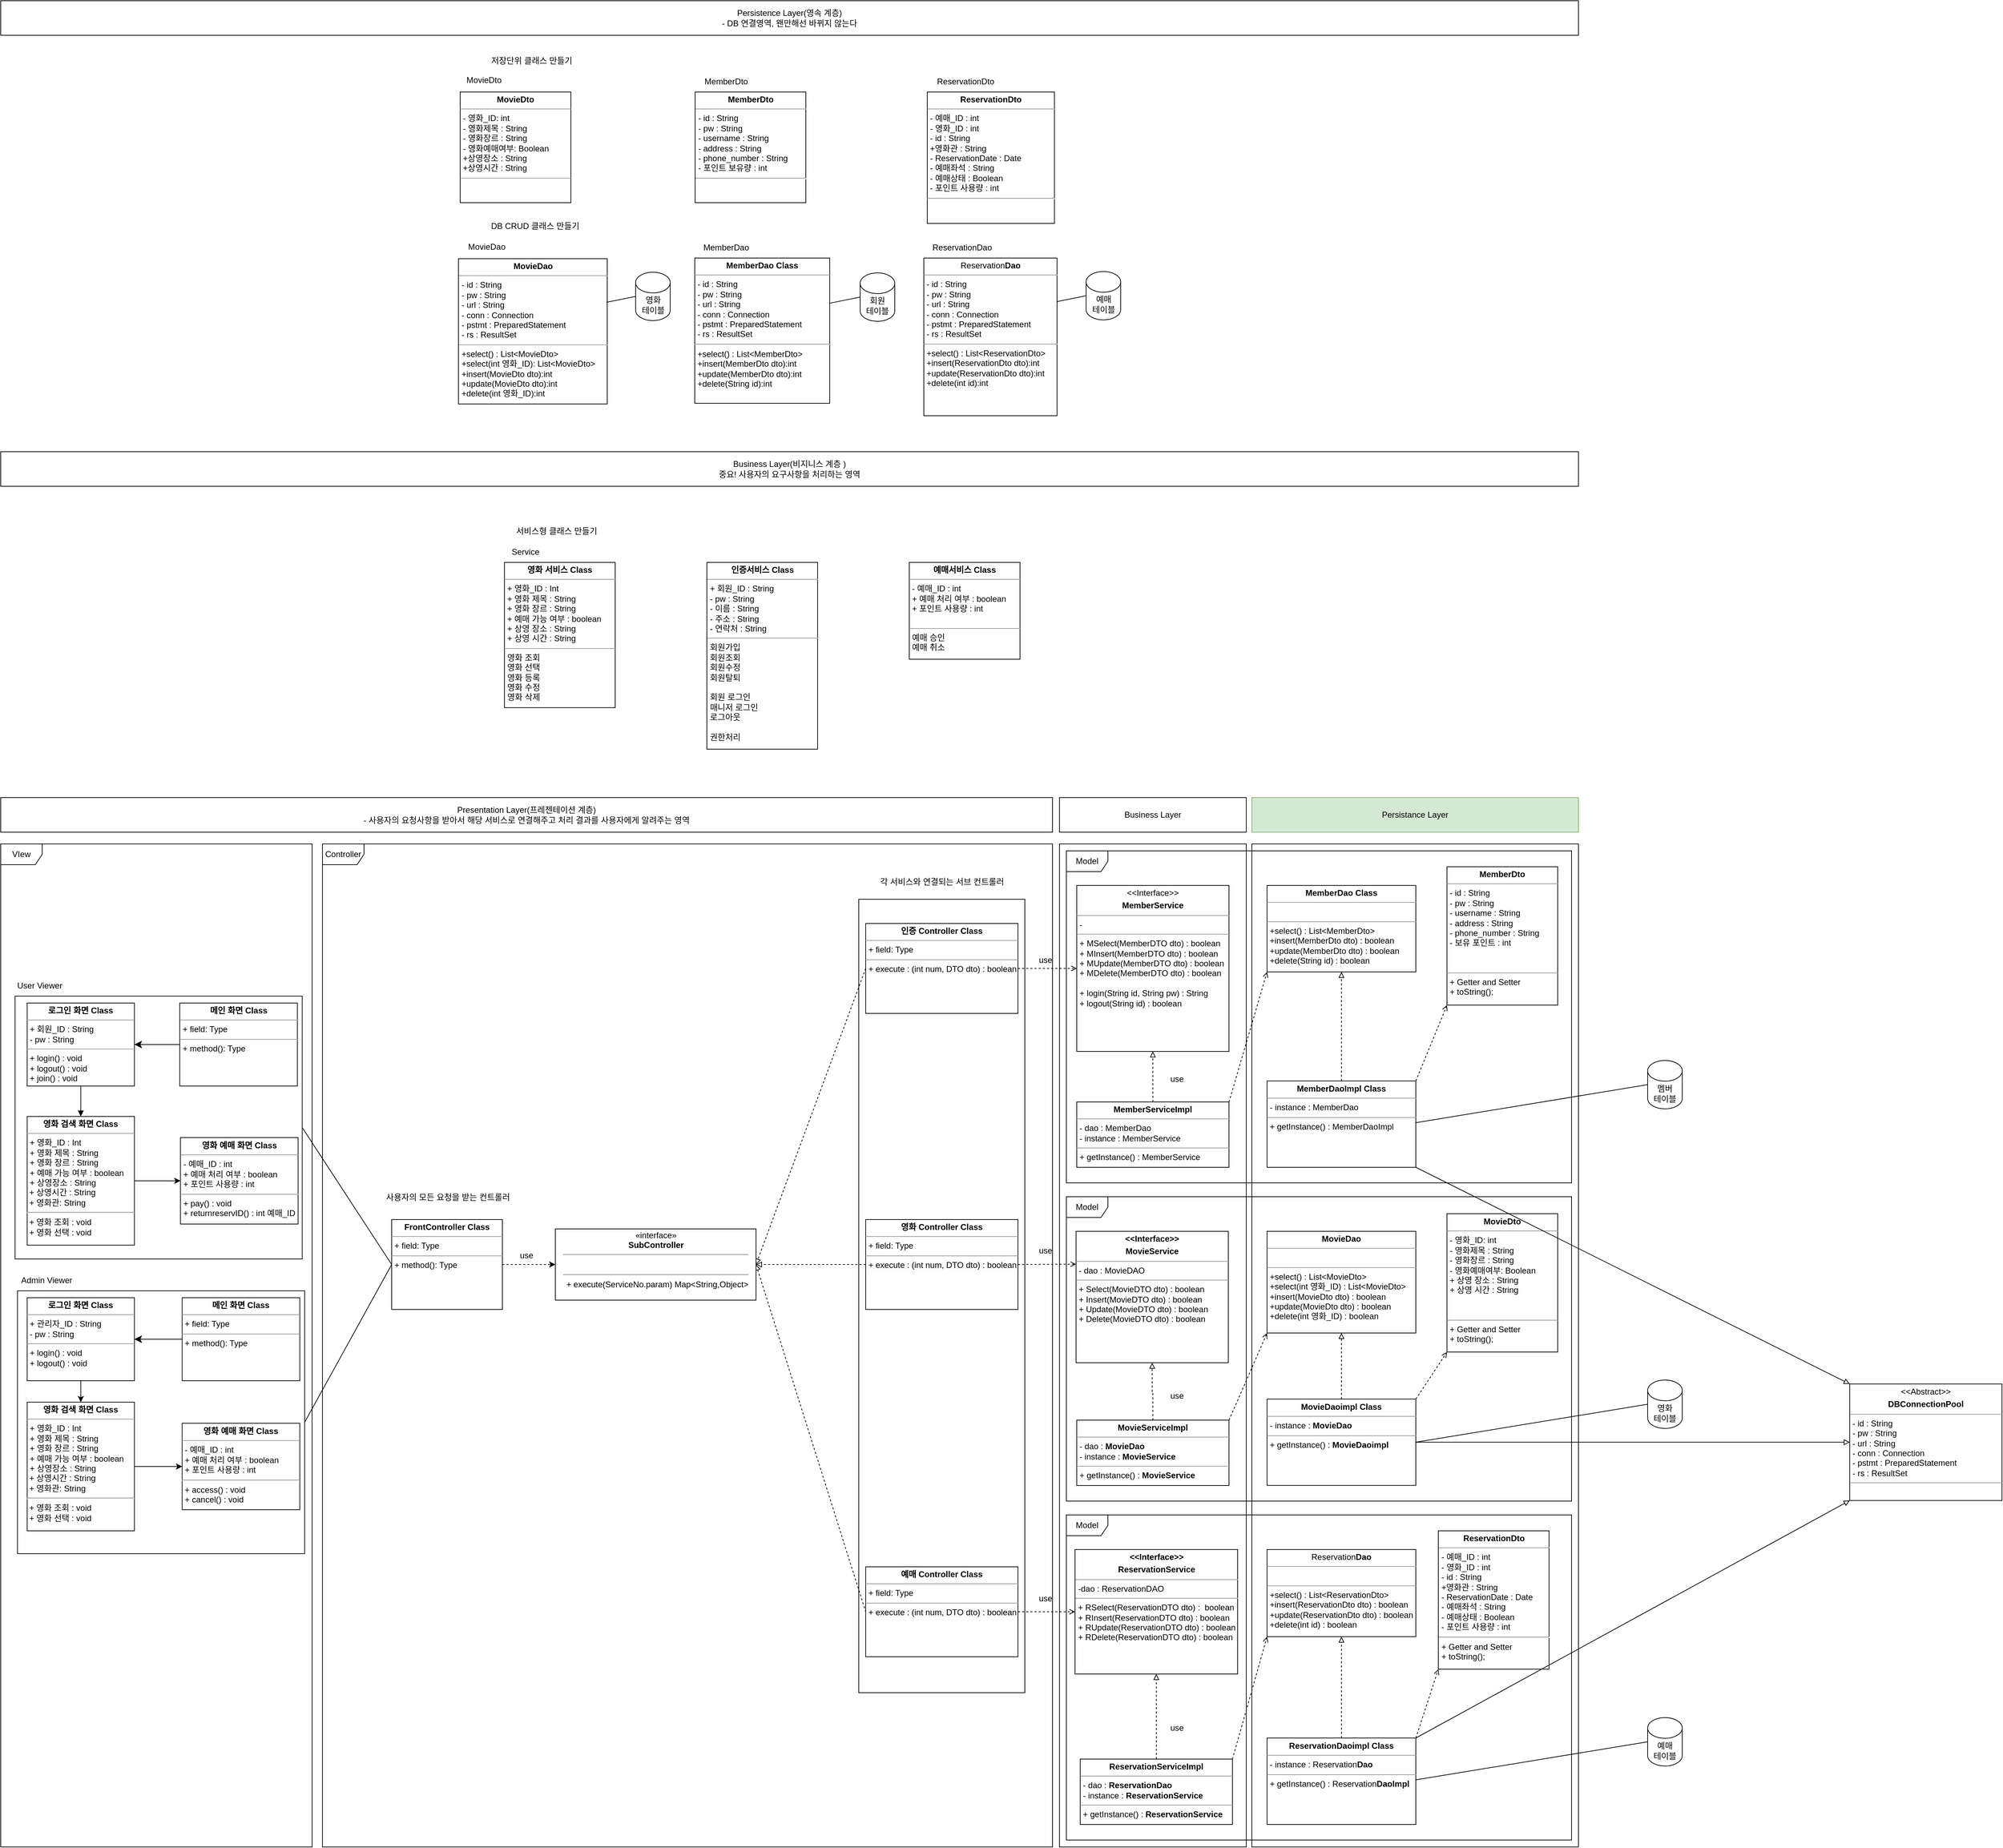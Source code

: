 <mxfile version="24.3.0" type="device" pages="2">
  <diagram id="3LxWdnfBABqbfBIGJ0hj" name="MVC">
    <mxGraphModel dx="2868" dy="1960" grid="0" gridSize="10" guides="1" tooltips="1" connect="1" arrows="1" fold="1" page="0" pageScale="1" pageWidth="827" pageHeight="1169" math="0" shadow="0">
      <root>
        <mxCell id="0" />
        <mxCell id="1" parent="0" />
        <mxCell id="6lfSqMS-OYRTnZ6xw4Jk-1" value="" style="rounded=0;whiteSpace=wrap;html=1;" parent="1" vertex="1">
          <mxGeometry x="1828" y="937" width="472" height="1450" as="geometry" />
        </mxCell>
        <mxCell id="6lfSqMS-OYRTnZ6xw4Jk-2" value="" style="rounded=0;whiteSpace=wrap;html=1;" parent="1" vertex="1">
          <mxGeometry x="1550" y="937" width="270" height="1450" as="geometry" />
        </mxCell>
        <mxCell id="6lfSqMS-OYRTnZ6xw4Jk-3" value="&lt;font color=&quot;#000000&quot;&gt;Controller&lt;/font&gt;" style="shape=umlFrame;whiteSpace=wrap;html=1;fontColor=#FF0000;" parent="1" vertex="1">
          <mxGeometry x="485" y="937" width="1055" height="1450" as="geometry" />
        </mxCell>
        <mxCell id="6lfSqMS-OYRTnZ6xw4Jk-4" value="&lt;font color=&quot;#000000&quot;&gt;VIew&lt;/font&gt;" style="shape=umlFrame;whiteSpace=wrap;html=1;fontColor=#FF0000;" parent="1" vertex="1">
          <mxGeometry x="20" y="937" width="450" height="1450" as="geometry" />
        </mxCell>
        <mxCell id="6lfSqMS-OYRTnZ6xw4Jk-5" value="Presentation Layer(프레젠테이션 계층)&lt;br&gt;- 사용자의 요청사항을 받아서 해당 서비스로 연결해주고 처리 결과를 사용자에게 알려주는 영역" style="rounded=0;whiteSpace=wrap;html=1;" parent="1" vertex="1">
          <mxGeometry x="20" y="870" width="1520" height="50" as="geometry" />
        </mxCell>
        <mxCell id="6lfSqMS-OYRTnZ6xw4Jk-6" value="" style="endArrow=none;html=1;rounded=0;exitX=1;exitY=0.5;exitDx=0;exitDy=0;entryX=0;entryY=0.5;entryDx=0;entryDy=0;" parent="1" source="6lfSqMS-OYRTnZ6xw4Jk-22" target="6lfSqMS-OYRTnZ6xw4Jk-41" edge="1">
          <mxGeometry width="50" height="50" relative="1" as="geometry">
            <mxPoint x="452.925" y="1234.98" as="sourcePoint" />
            <mxPoint x="575" y="1374.98" as="targetPoint" />
          </mxGeometry>
        </mxCell>
        <mxCell id="6lfSqMS-OYRTnZ6xw4Jk-7" value="" style="endArrow=none;html=1;rounded=0;exitX=1;exitY=0.5;exitDx=0;exitDy=0;entryX=0;entryY=0.5;entryDx=0;entryDy=0;" parent="1" source="6lfSqMS-OYRTnZ6xw4Jk-31" target="6lfSqMS-OYRTnZ6xw4Jk-41" edge="1">
          <mxGeometry width="50" height="50" relative="1" as="geometry">
            <mxPoint x="457.5" y="1687" as="sourcePoint" />
            <mxPoint x="575" y="1382" as="targetPoint" />
          </mxGeometry>
        </mxCell>
        <mxCell id="6lfSqMS-OYRTnZ6xw4Jk-8" value="&lt;font color=&quot;#000000&quot;&gt;Model&lt;/font&gt;" style="shape=umlFrame;whiteSpace=wrap;html=1;fontColor=#FF0000;" parent="1" vertex="1">
          <mxGeometry x="1560" y="947" width="730" height="480" as="geometry" />
        </mxCell>
        <mxCell id="6lfSqMS-OYRTnZ6xw4Jk-10" value="&lt;font color=&quot;#000000&quot;&gt;Model&lt;/font&gt;" style="shape=umlFrame;whiteSpace=wrap;html=1;fontColor=#FF0000;" parent="1" vertex="1">
          <mxGeometry x="1560" y="1447" width="730" height="440" as="geometry" />
        </mxCell>
        <mxCell id="6lfSqMS-OYRTnZ6xw4Jk-11" value="영화&lt;br&gt;테이블" style="shape=cylinder3;whiteSpace=wrap;html=1;boundedLbl=1;backgroundOutline=1;size=15;" parent="1" vertex="1">
          <mxGeometry x="2400" y="1712" width="50" height="70" as="geometry" />
        </mxCell>
        <mxCell id="6lfSqMS-OYRTnZ6xw4Jk-13" value="" style="endArrow=none;html=1;rounded=0;exitX=0.5;exitY=0;exitDx=0;exitDy=0;entryX=0.5;entryY=1;entryDx=0;entryDy=0;" parent="1" edge="1">
          <mxGeometry width="50" height="50" relative="1" as="geometry">
            <mxPoint x="1920" y="1607" as="sourcePoint" />
            <mxPoint x="1920" y="1567" as="targetPoint" />
          </mxGeometry>
        </mxCell>
        <mxCell id="6lfSqMS-OYRTnZ6xw4Jk-14" value="&lt;font color=&quot;#000000&quot;&gt;Model&lt;/font&gt;" style="shape=umlFrame;whiteSpace=wrap;html=1;fontColor=#FF0000;" parent="1" vertex="1">
          <mxGeometry x="1560" y="1907" width="730" height="470" as="geometry" />
        </mxCell>
        <mxCell id="6lfSqMS-OYRTnZ6xw4Jk-17" value="Business Layer" style="rounded=0;whiteSpace=wrap;html=1;" parent="1" vertex="1">
          <mxGeometry x="1550" y="870" width="270" height="50" as="geometry" />
        </mxCell>
        <mxCell id="6lfSqMS-OYRTnZ6xw4Jk-18" value="Persistance Layer" style="rounded=0;whiteSpace=wrap;html=1;fillColor=#d5e8d4;strokeColor=#82b366;" parent="1" vertex="1">
          <mxGeometry x="1828" y="870" width="472" height="50" as="geometry" />
        </mxCell>
        <mxCell id="6lfSqMS-OYRTnZ6xw4Jk-22" value="" style="rounded=0;whiteSpace=wrap;html=1;" parent="1" vertex="1">
          <mxGeometry x="40.75" y="1157" width="415" height="380" as="geometry" />
        </mxCell>
        <mxCell id="6lfSqMS-OYRTnZ6xw4Jk-23" value="User Viewer" style="text;html=1;align=center;verticalAlign=middle;resizable=0;points=[];autosize=1;strokeColor=none;fillColor=none;" parent="1" vertex="1">
          <mxGeometry x="30.75" y="1127" width="90" height="30" as="geometry" />
        </mxCell>
        <mxCell id="6lfSqMS-OYRTnZ6xw4Jk-24" value="" style="edgeStyle=none;curved=1;rounded=0;orthogonalLoop=1;jettySize=auto;html=1;fontSize=12;startSize=8;endSize=8;" parent="1" source="6lfSqMS-OYRTnZ6xw4Jk-26" target="6lfSqMS-OYRTnZ6xw4Jk-25" edge="1">
          <mxGeometry relative="1" as="geometry" />
        </mxCell>
        <mxCell id="6lfSqMS-OYRTnZ6xw4Jk-25" value="&lt;p style=&quot;margin:0px;margin-top:4px;text-align:center;&quot;&gt;&lt;b&gt;로그인 화면 Class&lt;/b&gt;&lt;/p&gt;&lt;hr size=&quot;1&quot;&gt;&lt;p style=&quot;margin:0px;margin-left:4px;&quot;&gt;+ 회원_ID : String&lt;/p&gt;&lt;p style=&quot;margin:0px;margin-left:4px;&quot;&gt;- pw : String&lt;/p&gt;&lt;hr size=&quot;1&quot;&gt;&lt;p style=&quot;margin:0px;margin-left:4px;&quot;&gt;+ login() : void&lt;/p&gt;&lt;p style=&quot;margin:0px;margin-left:4px;&quot;&gt;+ logout() : void&lt;/p&gt;&lt;p style=&quot;margin:0px;margin-left:4px;&quot;&gt;+ join() : void&lt;/p&gt;&lt;p style=&quot;margin:0px;margin-left:4px;&quot;&gt;&lt;br&gt;&lt;/p&gt;" style="verticalAlign=top;align=left;overflow=fill;fontSize=12;fontFamily=Helvetica;html=1;whiteSpace=wrap;" parent="1" vertex="1">
          <mxGeometry x="58.25" y="1167" width="155" height="120" as="geometry" />
        </mxCell>
        <mxCell id="6lfSqMS-OYRTnZ6xw4Jk-26" value="&lt;p style=&quot;margin:0px;margin-top:4px;text-align:center;&quot;&gt;&lt;b&gt;메인 화면 Class&lt;/b&gt;&lt;/p&gt;&lt;hr size=&quot;1&quot;&gt;&lt;p style=&quot;margin:0px;margin-left:4px;&quot;&gt;+ field: Type&lt;/p&gt;&lt;hr size=&quot;1&quot;&gt;&lt;p style=&quot;margin:0px;margin-left:4px;&quot;&gt;+ method(): Type&lt;/p&gt;" style="verticalAlign=top;align=left;overflow=fill;fontSize=12;fontFamily=Helvetica;html=1;whiteSpace=wrap;" parent="1" vertex="1">
          <mxGeometry x="278.75" y="1167" width="170" height="120" as="geometry" />
        </mxCell>
        <mxCell id="97EsUj_j-bvB1EtJrwKp-5" style="edgeStyle=orthogonalEdgeStyle;rounded=0;orthogonalLoop=1;jettySize=auto;html=1;exitX=1;exitY=0.5;exitDx=0;exitDy=0;entryX=0;entryY=0.5;entryDx=0;entryDy=0;" edge="1" parent="1" source="6lfSqMS-OYRTnZ6xw4Jk-28" target="6lfSqMS-OYRTnZ6xw4Jk-30">
          <mxGeometry relative="1" as="geometry" />
        </mxCell>
        <mxCell id="6lfSqMS-OYRTnZ6xw4Jk-28" value="&lt;p style=&quot;margin:0px;margin-top:4px;text-align:center;&quot;&gt;&lt;b&gt;영화 검색 화면 Class&lt;/b&gt;&lt;/p&gt;&lt;hr size=&quot;1&quot;&gt;&lt;p style=&quot;margin:0px;margin-left:4px;&quot;&gt;&lt;/p&gt;&lt;p style=&quot;margin: 0px 0px 0px 4px;&quot;&gt;+ 영화_ID : Int&lt;/p&gt;&lt;p style=&quot;margin: 0px 0px 0px 4px;&quot;&gt;+ 영화 제목 : String&lt;/p&gt;&lt;p style=&quot;margin: 0px 0px 0px 4px;&quot;&gt;+ 영화 장르 : String&lt;/p&gt;&lt;p style=&quot;margin: 0px 0px 0px 4px;&quot;&gt;+ 예매 가능 여부 : boolean&lt;/p&gt;&lt;p style=&quot;margin:0px;margin-left:4px;&quot;&gt;&lt;/p&gt;&lt;p style=&quot;border-color: var(--border-color); margin: 0px 0px 0px 4px;&quot;&gt;+ 상영장소 : String&lt;/p&gt;&lt;span style=&quot;background-color: initial;&quot;&gt;&amp;nbsp;+ 상영시간 : String&lt;/span&gt;&lt;div&gt;&amp;nbsp;+ 영화관: String&lt;br&gt;&lt;hr&gt;&lt;div&gt;&amp;nbsp;+ 영화 조회 : void&lt;div&gt;&amp;nbsp;+ 영화 선택 : void&lt;br&gt;&lt;div&gt;&lt;br&gt;&lt;/div&gt;&lt;/div&gt;&lt;/div&gt;&lt;/div&gt;" style="verticalAlign=top;align=left;overflow=fill;fontSize=12;fontFamily=Helvetica;html=1;whiteSpace=wrap;" parent="1" vertex="1">
          <mxGeometry x="58.25" y="1331" width="155" height="186" as="geometry" />
        </mxCell>
        <mxCell id="6lfSqMS-OYRTnZ6xw4Jk-29" value="" style="endArrow=none;html=1;rounded=0;exitX=0.5;exitY=0;exitDx=0;exitDy=0;entryX=0.5;entryY=1;entryDx=0;entryDy=0;startArrow=block;startFill=1;" parent="1" source="6lfSqMS-OYRTnZ6xw4Jk-28" target="6lfSqMS-OYRTnZ6xw4Jk-25" edge="1">
          <mxGeometry width="50" height="50" relative="1" as="geometry">
            <mxPoint x="217.75" y="1247" as="sourcePoint" />
            <mxPoint x="268.75" y="1327" as="targetPoint" />
            <Array as="points" />
          </mxGeometry>
        </mxCell>
        <mxCell id="6lfSqMS-OYRTnZ6xw4Jk-30" value="&lt;p style=&quot;margin:0px;margin-top:4px;text-align:center;&quot;&gt;&lt;b&gt;영화 예매 화면 Class&lt;/b&gt;&lt;/p&gt;&lt;hr size=&quot;1&quot;&gt;&lt;p style=&quot;margin: 0px 0px 0px 4px;&quot;&gt;- 예매_ID : int&lt;/p&gt;&lt;p style=&quot;margin: 0px 0px 0px 4px;&quot;&gt;&lt;span style=&quot;background-color: initial;&quot;&gt;+ 예매 처리 여부 : boolean&lt;/span&gt;&lt;br&gt;&lt;/p&gt;&lt;p style=&quot;margin: 0px 0px 0px 4px;&quot;&gt;+ 포인트 사용량 : int&lt;/p&gt;&lt;hr size=&quot;1&quot;&gt;&lt;p style=&quot;margin:0px;margin-left:4px;&quot;&gt;+ pay() : void&lt;/p&gt;&lt;p style=&quot;margin:0px;margin-left:4px;&quot;&gt;+ returnreservID() :&amp;nbsp;&lt;span style=&quot;background-color: initial;&quot;&gt;int 예매_ID&lt;/span&gt;&lt;/p&gt;" style="verticalAlign=top;align=left;overflow=fill;fontSize=12;fontFamily=Helvetica;html=1;whiteSpace=wrap;" parent="1" vertex="1">
          <mxGeometry x="279.75" y="1361.5" width="170" height="125" as="geometry" />
        </mxCell>
        <mxCell id="6lfSqMS-OYRTnZ6xw4Jk-31" value="" style="rounded=0;whiteSpace=wrap;html=1;" parent="1" vertex="1">
          <mxGeometry x="44.25" y="1583" width="415" height="380" as="geometry" />
        </mxCell>
        <mxCell id="6lfSqMS-OYRTnZ6xw4Jk-32" value="Admin Viewer" style="text;html=1;align=center;verticalAlign=middle;resizable=0;points=[];autosize=1;strokeColor=none;fillColor=none;" parent="1" vertex="1">
          <mxGeometry x="36.25" y="1553" width="100" height="30" as="geometry" />
        </mxCell>
        <mxCell id="6lfSqMS-OYRTnZ6xw4Jk-33" value="" style="edgeStyle=none;curved=1;rounded=0;orthogonalLoop=1;jettySize=auto;html=1;fontSize=12;startSize=8;endSize=8;" parent="1" source="6lfSqMS-OYRTnZ6xw4Jk-35" target="6lfSqMS-OYRTnZ6xw4Jk-34" edge="1">
          <mxGeometry relative="1" as="geometry" />
        </mxCell>
        <mxCell id="97EsUj_j-bvB1EtJrwKp-3" style="edgeStyle=orthogonalEdgeStyle;rounded=0;orthogonalLoop=1;jettySize=auto;html=1;exitX=0.5;exitY=1;exitDx=0;exitDy=0;entryX=0.5;entryY=0;entryDx=0;entryDy=0;" edge="1" parent="1" source="6lfSqMS-OYRTnZ6xw4Jk-34" target="97EsUj_j-bvB1EtJrwKp-2">
          <mxGeometry relative="1" as="geometry" />
        </mxCell>
        <mxCell id="6lfSqMS-OYRTnZ6xw4Jk-34" value="&lt;p style=&quot;margin:0px;margin-top:4px;text-align:center;&quot;&gt;&lt;b&gt;로그인 화면 Class&lt;/b&gt;&lt;/p&gt;&lt;hr size=&quot;1&quot;&gt;&lt;p style=&quot;margin:0px;margin-left:4px;&quot;&gt;+ 관리자_ID : String&lt;/p&gt;&lt;p style=&quot;margin:0px;margin-left:4px;&quot;&gt;- pw : String&lt;/p&gt;&lt;hr size=&quot;1&quot;&gt;&lt;p style=&quot;margin:0px;margin-left:4px;&quot;&gt;+ login() : void&lt;/p&gt;&lt;p style=&quot;margin:0px;margin-left:4px;&quot;&gt;+ logout() : void&lt;/p&gt;&lt;p style=&quot;margin:0px;margin-left:4px;&quot;&gt;&lt;br&gt;&lt;/p&gt;" style="verticalAlign=top;align=left;overflow=fill;fontSize=12;fontFamily=Helvetica;html=1;whiteSpace=wrap;" parent="1" vertex="1">
          <mxGeometry x="58.25" y="1593" width="155" height="120" as="geometry" />
        </mxCell>
        <mxCell id="6lfSqMS-OYRTnZ6xw4Jk-35" value="&lt;p style=&quot;margin:0px;margin-top:4px;text-align:center;&quot;&gt;&lt;b&gt;메인 화면 Class&lt;/b&gt;&lt;/p&gt;&lt;hr size=&quot;1&quot;&gt;&lt;p style=&quot;margin:0px;margin-left:4px;&quot;&gt;+ field: Type&lt;/p&gt;&lt;hr size=&quot;1&quot;&gt;&lt;p style=&quot;margin:0px;margin-left:4px;&quot;&gt;+ method(): Type&lt;/p&gt;" style="verticalAlign=top;align=left;overflow=fill;fontSize=12;fontFamily=Helvetica;html=1;whiteSpace=wrap;" parent="1" vertex="1">
          <mxGeometry x="282.25" y="1593" width="170" height="120" as="geometry" />
        </mxCell>
        <mxCell id="6lfSqMS-OYRTnZ6xw4Jk-39" value="&lt;p style=&quot;margin:0px;margin-top:4px;text-align:center;&quot;&gt;&lt;b&gt;영화 예매 화면 Class&lt;/b&gt;&lt;/p&gt;&lt;hr size=&quot;1&quot;&gt;&lt;p style=&quot;margin: 0px 0px 0px 4px;&quot;&gt;- 예매_ID : int&lt;/p&gt;&lt;p style=&quot;margin: 0px 0px 0px 4px;&quot;&gt;&lt;span style=&quot;background-color: initial;&quot;&gt;+ 예매 처리 여부 : boolean&lt;/span&gt;&lt;br&gt;&lt;/p&gt;&lt;p style=&quot;margin: 0px 0px 0px 4px;&quot;&gt;+ 포인트 사용량 : int&lt;/p&gt;&lt;hr&gt;&lt;p style=&quot;margin:0px;margin-left:4px;&quot;&gt;&lt;/p&gt;&lt;p style=&quot;margin:0px;margin-left:4px;&quot;&gt;+ access() : void&lt;/p&gt;&lt;p style=&quot;margin:0px;margin-left:4px;&quot;&gt;+ cancel() : void&lt;/p&gt;" style="verticalAlign=top;align=left;overflow=fill;fontSize=12;fontFamily=Helvetica;html=1;whiteSpace=wrap;" parent="1" vertex="1">
          <mxGeometry x="282.25" y="1774.5" width="170" height="125" as="geometry" />
        </mxCell>
        <mxCell id="6lfSqMS-OYRTnZ6xw4Jk-40" value="" style="rounded=0;whiteSpace=wrap;html=1;" parent="1" vertex="1">
          <mxGeometry x="1260" y="1017" width="240" height="1147" as="geometry" />
        </mxCell>
        <mxCell id="bWGasc7Mmqgsp3iohjSE-6" style="edgeStyle=orthogonalEdgeStyle;rounded=0;orthogonalLoop=1;jettySize=auto;html=1;entryX=0;entryY=0.5;entryDx=0;entryDy=0;dashed=1;" parent="1" source="6lfSqMS-OYRTnZ6xw4Jk-41" target="bWGasc7Mmqgsp3iohjSE-1" edge="1">
          <mxGeometry relative="1" as="geometry" />
        </mxCell>
        <mxCell id="6lfSqMS-OYRTnZ6xw4Jk-41" value="&lt;p style=&quot;margin:0px;margin-top:4px;text-align:center;&quot;&gt;&lt;b&gt;FrontController Class&lt;/b&gt;&lt;/p&gt;&lt;hr size=&quot;1&quot;&gt;&lt;p style=&quot;margin:0px;margin-left:4px;&quot;&gt;+ field: Type&lt;/p&gt;&lt;hr size=&quot;1&quot;&gt;&lt;p style=&quot;margin:0px;margin-left:4px;&quot;&gt;+ method(): Type&lt;/p&gt;" style="verticalAlign=top;align=left;overflow=fill;fontSize=12;fontFamily=Helvetica;html=1;whiteSpace=wrap;" parent="1" vertex="1">
          <mxGeometry x="585" y="1480" width="160" height="130" as="geometry" />
        </mxCell>
        <mxCell id="AWetLeQyaa6SFnEhzDPM-3" style="edgeStyle=orthogonalEdgeStyle;rounded=0;orthogonalLoop=1;jettySize=auto;html=1;exitX=0;exitY=0.5;exitDx=0;exitDy=0;endArrow=block;endFill=0;dashed=1;" parent="1" source="6lfSqMS-OYRTnZ6xw4Jk-42" target="bWGasc7Mmqgsp3iohjSE-1" edge="1">
          <mxGeometry relative="1" as="geometry" />
        </mxCell>
        <mxCell id="6lfSqMS-OYRTnZ6xw4Jk-42" value="&lt;p style=&quot;margin:0px;margin-top:4px;text-align:center;&quot;&gt;&lt;b&gt;영화 Controller Class&lt;/b&gt;&lt;/p&gt;&lt;hr size=&quot;1&quot;&gt;&lt;p style=&quot;margin:0px;margin-left:4px;&quot;&gt;+ field: Type&lt;/p&gt;&lt;hr size=&quot;1&quot;&gt;&lt;p style=&quot;margin: 0px 0px 0px 4px;&quot;&gt;&lt;span style=&quot;background-color: rgb(251, 251, 251);&quot;&gt;+ execute : (int num, DTO dto) : boolean&lt;/span&gt;&lt;br&gt;&lt;/p&gt;" style="verticalAlign=top;align=left;overflow=fill;fontSize=12;fontFamily=Helvetica;html=1;whiteSpace=wrap;" parent="1" vertex="1">
          <mxGeometry x="1270" y="1480" width="220" height="130" as="geometry" />
        </mxCell>
        <mxCell id="AWetLeQyaa6SFnEhzDPM-2" style="rounded=0;orthogonalLoop=1;jettySize=auto;html=1;exitX=0;exitY=0.5;exitDx=0;exitDy=0;entryX=1;entryY=0.5;entryDx=0;entryDy=0;dashed=1;endArrow=block;endFill=0;" parent="1" source="6lfSqMS-OYRTnZ6xw4Jk-43" target="bWGasc7Mmqgsp3iohjSE-1" edge="1">
          <mxGeometry relative="1" as="geometry" />
        </mxCell>
        <mxCell id="6lfSqMS-OYRTnZ6xw4Jk-43" value="&lt;p style=&quot;margin:0px;margin-top:4px;text-align:center;&quot;&gt;&lt;b&gt;인증 Controller Class&lt;/b&gt;&lt;/p&gt;&lt;hr size=&quot;1&quot;&gt;&lt;p style=&quot;margin:0px;margin-left:4px;&quot;&gt;+ field: Type&lt;/p&gt;&lt;hr size=&quot;1&quot;&gt;&lt;p style=&quot;margin:0px;margin-left:4px;&quot;&gt;&lt;span style=&quot;background-color: rgb(251, 251, 251);&quot;&gt;+ execute : (int num, DTO dto) : boolean&lt;/span&gt;&lt;br&gt;&lt;/p&gt;" style="verticalAlign=top;align=left;overflow=fill;fontSize=12;fontFamily=Helvetica;html=1;whiteSpace=wrap;" parent="1" vertex="1">
          <mxGeometry x="1270" y="1052" width="220" height="130" as="geometry" />
        </mxCell>
        <mxCell id="6lfSqMS-OYRTnZ6xw4Jk-44" value="&lt;p style=&quot;margin:0px;margin-top:4px;text-align:center;&quot;&gt;&lt;b&gt;예매 Controller Class&lt;/b&gt;&lt;/p&gt;&lt;hr size=&quot;1&quot;&gt;&lt;p style=&quot;margin:0px;margin-left:4px;&quot;&gt;+ field: Type&lt;/p&gt;&lt;hr size=&quot;1&quot;&gt;&lt;p style=&quot;margin:0px;margin-left:4px;&quot;&gt;&lt;span style=&quot;background-color: rgb(251, 251, 251);&quot;&gt;+ execute : (int num, DTO dto) : boolean&lt;/span&gt;&lt;br&gt;&lt;/p&gt;" style="verticalAlign=top;align=left;overflow=fill;fontSize=12;fontFamily=Helvetica;html=1;whiteSpace=wrap;" parent="1" vertex="1">
          <mxGeometry x="1270" y="1982" width="220" height="130" as="geometry" />
        </mxCell>
        <mxCell id="6lfSqMS-OYRTnZ6xw4Jk-48" value="사용자의 모든 요청을 받는 컨트롤러" style="text;html=1;align=center;verticalAlign=middle;resizable=0;points=[];autosize=1;strokeColor=none;fillColor=none;" parent="1" vertex="1">
          <mxGeometry x="556" y="1433" width="220" height="30" as="geometry" />
        </mxCell>
        <mxCell id="6lfSqMS-OYRTnZ6xw4Jk-49" value="각 서비스와 연결되는 서브 컨트롤러" style="text;html=1;align=center;verticalAlign=middle;resizable=0;points=[];autosize=1;strokeColor=none;fillColor=none;" parent="1" vertex="1">
          <mxGeometry x="1270" y="977" width="220" height="30" as="geometry" />
        </mxCell>
        <mxCell id="6lfSqMS-OYRTnZ6xw4Jk-50" value="&lt;p style=&quot;margin:0px;margin-top:4px;text-align:center;&quot;&gt;&lt;b&gt;MemberDto&lt;/b&gt;&lt;/p&gt;&lt;hr size=&quot;1&quot;&gt;&lt;p style=&quot;margin:0px;margin-left:4px;&quot;&gt;- id : String&lt;/p&gt;&lt;p style=&quot;margin:0px;margin-left:4px;&quot;&gt;- pw : String&lt;/p&gt;&lt;p style=&quot;margin:0px;margin-left:4px;&quot;&gt;- username : String&lt;/p&gt;&lt;p style=&quot;margin:0px;margin-left:4px;&quot;&gt;- address : String&lt;/p&gt;&lt;p style=&quot;margin:0px;margin-left:4px;&quot;&gt;- phone_number : String&lt;/p&gt;&lt;p style=&quot;margin:0px;margin-left:4px;&quot;&gt;- 보유 포인트 : int&lt;/p&gt;&lt;p style=&quot;margin:0px;margin-left:4px;&quot;&gt;&lt;br&gt;&lt;/p&gt;&lt;p style=&quot;margin:0px;margin-left:4px;&quot;&gt;&lt;br&gt;&lt;/p&gt;&lt;hr style=&quot;border-color: var(--border-color);&quot; size=&quot;1&quot;&gt;&lt;p style=&quot;margin:0px;margin-left:4px;&quot;&gt;+ Getter and Setter&lt;/p&gt;&lt;p style=&quot;margin:0px;margin-left:4px;&quot;&gt;+ toString();&lt;/p&gt;" style="verticalAlign=top;align=left;overflow=fill;fontSize=12;fontFamily=Helvetica;html=1;whiteSpace=wrap;" parent="1" vertex="1">
          <mxGeometry x="2110" y="970" width="160" height="200" as="geometry" />
        </mxCell>
        <mxCell id="6lfSqMS-OYRTnZ6xw4Jk-52" value="&lt;p style=&quot;margin:0px;margin-top:4px;text-align:center;&quot;&gt;&lt;b&gt;&amp;lt;&amp;lt;Interface&amp;gt;&amp;gt;&lt;/b&gt;&lt;/p&gt;&lt;p style=&quot;margin:0px;margin-top:4px;text-align:center;&quot;&gt;&lt;b&gt;MovieService&lt;/b&gt;&lt;/p&gt;&lt;hr size=&quot;1&quot;&gt;&lt;p style=&quot;margin:0px;margin-left:4px;&quot;&gt;- dao : MovieDAO&lt;/p&gt;&lt;hr size=&quot;1&quot;&gt;&lt;p style=&quot;margin:0px;margin-left:4px;&quot;&gt;+ Select(MovieDTO dto) : boolean&lt;/p&gt;&lt;p style=&quot;margin:0px;margin-left:4px;&quot;&gt;+ Insert(MovieDTO dto) : boolean&lt;br&gt;&lt;/p&gt;&lt;p style=&quot;margin:0px;margin-left:4px;&quot;&gt;+ Update(MovieDTO dto) : boolean&lt;br&gt;&lt;/p&gt;&lt;p style=&quot;margin:0px;margin-left:4px;&quot;&gt;+ Delete(MovieDTO dto) : boolean&lt;br&gt;&lt;/p&gt;&lt;p style=&quot;margin:0px;margin-left:4px;&quot;&gt;&lt;br&gt;&lt;/p&gt;" style="verticalAlign=top;align=left;overflow=fill;fontSize=12;fontFamily=Helvetica;html=1;whiteSpace=wrap;" parent="1" vertex="1">
          <mxGeometry x="1574" y="1497" width="220" height="190" as="geometry" />
        </mxCell>
        <mxCell id="6lfSqMS-OYRTnZ6xw4Jk-53" value="&lt;p style=&quot;margin:0px;margin-top:4px;text-align:center;&quot;&gt;&lt;b&gt;MovieDto&lt;/b&gt;&lt;/p&gt;&lt;hr size=&quot;1&quot;&gt;&lt;p style=&quot;border-color: var(--border-color); margin: 0px 0px 0px 4px;&quot;&gt;- 영화_ID: int&lt;/p&gt;&lt;p style=&quot;border-color: var(--border-color); margin: 0px 0px 0px 4px;&quot;&gt;- 영화제목 : String&lt;/p&gt;&lt;p style=&quot;border-color: var(--border-color); margin: 0px 0px 0px 4px;&quot;&gt;- 영화장르 : String&lt;/p&gt;&lt;p style=&quot;border-color: var(--border-color); margin: 0px 0px 0px 4px;&quot;&gt;- 영화예매여부: Boolean&lt;/p&gt;&lt;p style=&quot;margin: 0px 0px 0px 4px;&quot;&gt;+ 상영 장소 : String&lt;/p&gt;&lt;p style=&quot;margin: 0px 0px 0px 4px;&quot;&gt;+ 상영 시간 : String&lt;/p&gt;&lt;p style=&quot;margin: 0px 0px 0px 4px;&quot;&gt;&lt;br&gt;&lt;/p&gt;&lt;p style=&quot;margin: 0px 0px 0px 4px;&quot;&gt;&lt;br&gt;&lt;/p&gt;&lt;hr style=&quot;border-color: var(--border-color);&quot; size=&quot;1&quot;&gt;&lt;p style=&quot;margin: 0px 0px 0px 4px;&quot;&gt;+ Getter and Setter&lt;/p&gt;&lt;p style=&quot;margin: 0px 0px 0px 4px;&quot;&gt;+ toString();&lt;/p&gt;" style="verticalAlign=top;align=left;overflow=fill;fontSize=12;fontFamily=Helvetica;html=1;whiteSpace=wrap;" parent="1" vertex="1">
          <mxGeometry x="2110" y="1471.5" width="160" height="200" as="geometry" />
        </mxCell>
        <mxCell id="6lfSqMS-OYRTnZ6xw4Jk-54" value="&lt;p style=&quot;margin:0px;margin-top:4px;text-align:center;&quot;&gt;&lt;b&gt;MovieDao&lt;/b&gt;&lt;/p&gt;&lt;hr size=&quot;1&quot;&gt;&lt;p style=&quot;margin:0px;margin-left:4px;&quot;&gt;&lt;br&gt;&lt;/p&gt;&lt;hr size=&quot;1&quot;&gt;&lt;p style=&quot;margin:0px;margin-left:4px;&quot;&gt;&lt;span style=&quot;background-color: initial;&quot;&gt;+select() : List&amp;lt;MovieDto&amp;gt;&lt;/span&gt;&lt;br&gt;&lt;/p&gt;&lt;p style=&quot;margin:0px;margin-left:4px;&quot;&gt;&lt;span style=&quot;background-color: initial;&quot;&gt;+select(int 영화_ID&lt;/span&gt;&lt;span style=&quot;background-color: initial;&quot;&gt;) : List&amp;lt;&lt;/span&gt;&lt;span style=&quot;background-color: initial;&quot;&gt;Movie&lt;/span&gt;&lt;span style=&quot;background-color: initial;&quot;&gt;Dto&amp;gt;&lt;/span&gt;&lt;/p&gt;&lt;p style=&quot;margin:0px;margin-left:4px;&quot;&gt;+insert(MovieDto dto) :&amp;nbsp;&lt;span style=&quot;background-color: initial;&quot;&gt;boolean&lt;/span&gt;&lt;/p&gt;&lt;p style=&quot;margin:0px;margin-left:4px;&quot;&gt;+update(MovieDto dto) :&amp;nbsp;&lt;span style=&quot;background-color: initial;&quot;&gt;boolean&lt;/span&gt;&lt;/p&gt;&lt;p style=&quot;margin:0px;margin-left:4px;&quot;&gt;+delete(int 영화_ID) :&amp;nbsp;&lt;span style=&quot;background-color: initial;&quot;&gt;boolean&lt;/span&gt;&lt;/p&gt;&lt;p style=&quot;margin:0px;margin-left:4px;&quot;&gt;&lt;br&gt;&lt;/p&gt;&lt;p style=&quot;margin:0px;margin-left:4px;&quot;&gt;&lt;br&gt;&lt;/p&gt;" style="verticalAlign=top;align=left;overflow=fill;fontSize=12;fontFamily=Helvetica;html=1;whiteSpace=wrap;" parent="1" vertex="1">
          <mxGeometry x="1850" y="1497" width="215" height="147" as="geometry" />
        </mxCell>
        <mxCell id="6lfSqMS-OYRTnZ6xw4Jk-55" value="&lt;p style=&quot;margin:0px;margin-top:4px;text-align:center;&quot;&gt;&lt;b&gt;MemberDao Class&lt;/b&gt;&lt;/p&gt;&lt;hr size=&quot;1&quot;&gt;&lt;p style=&quot;border-color: var(--border-color); margin: 0px 0px 0px 4px;&quot;&gt;&lt;br&gt;&lt;/p&gt;&lt;hr size=&quot;1&quot;&gt;&lt;p style=&quot;border-color: var(--border-color); margin: 0px 0px 0px 4px;&quot;&gt;+select() : List&amp;lt;MemberDto&amp;gt;&lt;br style=&quot;border-color: var(--border-color);&quot;&gt;&lt;/p&gt;&lt;p style=&quot;border-color: var(--border-color); margin: 0px 0px 0px 4px;&quot;&gt;+insert(MemberDto dto) : boolean&lt;/p&gt;&lt;p style=&quot;border-color: var(--border-color); margin: 0px 0px 0px 4px;&quot;&gt;+update(MemberDto dto) : boolean&lt;/p&gt;&lt;p style=&quot;border-color: var(--border-color); margin: 0px 0px 0px 4px;&quot;&gt;+delete(String id) : boolean&lt;/p&gt;&lt;p style=&quot;border-color: var(--border-color); margin: 0px 0px 0px 4px;&quot;&gt;&lt;br&gt;&lt;/p&gt;" style="verticalAlign=top;align=left;overflow=fill;fontSize=12;fontFamily=Helvetica;html=1;whiteSpace=wrap;" parent="1" vertex="1">
          <mxGeometry x="1850" y="997" width="215" height="125" as="geometry" />
        </mxCell>
        <mxCell id="6lfSqMS-OYRTnZ6xw4Jk-56" value="&lt;p style=&quot;margin:0px;margin-top:4px;text-align:center;&quot;&gt;&lt;b&gt;&amp;lt;&amp;lt;Interface&amp;gt;&amp;gt;&lt;/b&gt;&lt;/p&gt;&lt;p style=&quot;margin:0px;margin-top:4px;text-align:center;&quot;&gt;&lt;b&gt;ReservationService&lt;/b&gt;&lt;/p&gt;&lt;hr size=&quot;1&quot;&gt;&lt;p style=&quot;margin:0px;margin-left:4px;&quot;&gt;-dao : ReservationDAO&lt;/p&gt;&lt;hr size=&quot;1&quot;&gt;&lt;p style=&quot;margin: 0px 0px 0px 4px;&quot;&gt;+ RSelect(ReservationDTO dto) :&amp;nbsp; boolean&lt;/p&gt;&lt;p style=&quot;margin: 0px 0px 0px 4px;&quot;&gt;+ RInsert(ReservationDTO&amp;nbsp;dto) : boolean&lt;br&gt;&lt;/p&gt;&lt;p style=&quot;margin: 0px 0px 0px 4px;&quot;&gt;+ RUpdate(ReservationDTO&amp;nbsp;dto) : boolean&lt;br&gt;&lt;/p&gt;&lt;p style=&quot;margin: 0px 0px 0px 4px;&quot;&gt;+ RDelete(ReservationDTO&amp;nbsp;dto) : boolean&lt;/p&gt;" style="verticalAlign=top;align=left;overflow=fill;fontSize=12;fontFamily=Helvetica;html=1;whiteSpace=wrap;" parent="1" vertex="1">
          <mxGeometry x="1572.5" y="1957" width="235" height="180" as="geometry" />
        </mxCell>
        <mxCell id="6lfSqMS-OYRTnZ6xw4Jk-57" value="&lt;p style=&quot;margin:0px;margin-top:4px;text-align:center;&quot;&gt;&lt;b&gt;ReservationDto&lt;/b&gt;&lt;/p&gt;&lt;hr size=&quot;1&quot;&gt;&lt;p style=&quot;margin:0px;margin-left:4px;&quot;&gt;- 예매_ID : int&lt;/p&gt;&lt;p style=&quot;margin:0px;margin-left:4px;&quot;&gt;- 영화_ID : int&lt;/p&gt;&lt;p style=&quot;margin:0px;margin-left:4px;&quot;&gt;- id : String&lt;/p&gt;&lt;p style=&quot;margin:0px;margin-left:4px;&quot;&gt;+영화관 : String&lt;/p&gt;&lt;p style=&quot;margin:0px;margin-left:4px;&quot;&gt;- ReservationDate : Date&lt;/p&gt;&lt;p style=&quot;margin:0px;margin-left:4px;&quot;&gt;- 예매좌석 : String&lt;/p&gt;&lt;p style=&quot;margin:0px;margin-left:4px;&quot;&gt;- 예매상태 : Boolean&lt;/p&gt;&lt;p style=&quot;margin:0px;margin-left:4px;&quot;&gt;- 포인트 사용량 : int&lt;/p&gt;&lt;hr&gt;&lt;p style=&quot;margin: 0px 0px 0px 4px;&quot;&gt;+ Getter and Setter&lt;/p&gt;&lt;p style=&quot;margin: 0px 0px 0px 4px;&quot;&gt;+ toString();&lt;/p&gt;" style="verticalAlign=top;align=left;overflow=fill;fontSize=12;fontFamily=Helvetica;html=1;whiteSpace=wrap;" parent="1" vertex="1">
          <mxGeometry x="2097.5" y="1930" width="160" height="200" as="geometry" />
        </mxCell>
        <mxCell id="6lfSqMS-OYRTnZ6xw4Jk-58" value="&lt;p style=&quot;margin:0px;margin-top:4px;text-align:center;&quot;&gt;&lt;span style=&quot;text-wrap: nowrap; background-color: initial;&quot;&gt;Reservation&lt;/span&gt;&lt;b&gt;Dao&lt;/b&gt;&lt;/p&gt;&lt;hr size=&quot;1&quot;&gt;&lt;p style=&quot;border-color: var(--border-color); margin: 0px 0px 0px 4px;&quot;&gt;&lt;br&gt;&lt;/p&gt;&lt;hr size=&quot;1&quot;&gt;&lt;p style=&quot;border-color: var(--border-color); margin: 0px 0px 0px 4px;&quot;&gt;+select() : List&amp;lt;&lt;span style=&quot;text-align: center; text-wrap: nowrap;&quot;&gt;Reservation&lt;/span&gt;Dto&amp;gt;&lt;br style=&quot;border-color: var(--border-color);&quot;&gt;&lt;/p&gt;&lt;p style=&quot;border-color: var(--border-color); margin: 0px 0px 0px 4px;&quot;&gt;+insert(&lt;span style=&quot;text-align: center; text-wrap: nowrap;&quot;&gt;Reservation&lt;/span&gt;Dto dto) :&amp;nbsp;&lt;span style=&quot;background-color: initial;&quot;&gt;boolean&lt;/span&gt;&lt;/p&gt;&lt;p style=&quot;border-color: var(--border-color); margin: 0px 0px 0px 4px;&quot;&gt;+update(&lt;span style=&quot;text-align: center; text-wrap: nowrap;&quot;&gt;Reservation&lt;/span&gt;Dto dto) :&amp;nbsp;&lt;span style=&quot;background-color: initial;&quot;&gt;boolean&lt;/span&gt;&lt;/p&gt;&lt;p style=&quot;border-color: var(--border-color); margin: 0px 0px 0px 4px;&quot;&gt;+delete(int id) :&amp;nbsp;&lt;span style=&quot;background-color: initial;&quot;&gt;boolean&lt;/span&gt;&lt;/p&gt;" style="verticalAlign=top;align=left;overflow=fill;fontSize=12;fontFamily=Helvetica;html=1;whiteSpace=wrap;aspect=fixed;" parent="1" vertex="1">
          <mxGeometry x="1850" y="1957" width="215" height="126" as="geometry" />
        </mxCell>
        <mxCell id="6lfSqMS-OYRTnZ6xw4Jk-59" value="" style="endArrow=open;html=1;rounded=0;entryX=0;entryY=0.5;entryDx=0;entryDy=0;exitX=1;exitY=0.5;exitDx=0;exitDy=0;endFill=0;dashed=1;" parent="1" source="6lfSqMS-OYRTnZ6xw4Jk-44" target="6lfSqMS-OYRTnZ6xw4Jk-56" edge="1">
          <mxGeometry width="50" height="50" relative="1" as="geometry">
            <mxPoint x="1134.2" y="1797.18" as="sourcePoint" />
            <mxPoint x="1274.2" y="1967.14" as="targetPoint" />
          </mxGeometry>
        </mxCell>
        <mxCell id="6lfSqMS-OYRTnZ6xw4Jk-60" value="" style="endArrow=open;html=1;rounded=0;entryX=0;entryY=0.25;entryDx=0;entryDy=0;exitX=1;exitY=0.5;exitDx=0;exitDy=0;endFill=0;dashed=1;" parent="1" source="6lfSqMS-OYRTnZ6xw4Jk-42" target="6lfSqMS-OYRTnZ6xw4Jk-52" edge="1">
          <mxGeometry width="50" height="50" relative="1" as="geometry">
            <mxPoint x="1136.6" y="1511.34" as="sourcePoint" />
            <mxPoint x="1275" y="1512" as="targetPoint" />
          </mxGeometry>
        </mxCell>
        <mxCell id="6lfSqMS-OYRTnZ6xw4Jk-61" value="" style="endArrow=open;html=1;rounded=0;entryX=0;entryY=0.5;entryDx=0;entryDy=0;endFill=0;dashed=1;" parent="1" target="6lfSqMS-OYRTnZ6xw4Jk-62" edge="1">
          <mxGeometry width="50" height="50" relative="1" as="geometry">
            <mxPoint x="1490" y="1117" as="sourcePoint" />
            <mxPoint x="1215" y="1056" as="targetPoint" />
          </mxGeometry>
        </mxCell>
        <mxCell id="6lfSqMS-OYRTnZ6xw4Jk-62" value="&lt;p style=&quot;margin:0px;margin-top:4px;text-align:center;&quot;&gt;&amp;lt;&amp;lt;Interface&amp;gt;&amp;gt;&lt;/p&gt;&lt;p style=&quot;margin:0px;margin-top:4px;text-align:center;&quot;&gt;&lt;b&gt;MemberService&lt;/b&gt;&lt;/p&gt;&lt;hr size=&quot;1&quot;&gt;&lt;p style=&quot;margin:0px;margin-left:4px;&quot;&gt;-&amp;nbsp;&lt;/p&gt;&lt;hr size=&quot;1&quot;&gt;&lt;p style=&quot;margin: 0px 0px 0px 4px;&quot;&gt;+ MSelect(MemberDTO&amp;nbsp;dto) : boolean&lt;/p&gt;&lt;p style=&quot;margin: 0px 0px 0px 4px;&quot;&gt;+ MInsert(MemberDTO&amp;nbsp;dto) : boolean&lt;br&gt;&lt;/p&gt;&lt;p style=&quot;margin: 0px 0px 0px 4px;&quot;&gt;+ MUpdate(MemberDTO&amp;nbsp;dto) : boolean&lt;br&gt;&lt;/p&gt;&lt;p style=&quot;margin: 0px 0px 0px 4px;&quot;&gt;+ MDelete(MemberDTO dto) : boolean&lt;/p&gt;&lt;p style=&quot;margin: 0px 0px 0px 4px;&quot;&gt;&lt;br&gt;&lt;/p&gt;&lt;p style=&quot;margin: 0px 0px 0px 4px;&quot;&gt;+ login(String id, String pw) : String&lt;/p&gt;&lt;p style=&quot;margin: 0px 0px 0px 4px;&quot;&gt;+ logout(String id) : boolean&lt;/p&gt;&lt;p style=&quot;margin: 0px 0px 0px 4px;&quot;&gt;&lt;br&gt;&lt;/p&gt;&lt;p style=&quot;margin: 0px 0px 0px 4px;&quot;&gt;&lt;br&gt;&lt;/p&gt;" style="verticalAlign=top;align=left;overflow=fill;fontSize=12;fontFamily=Helvetica;html=1;whiteSpace=wrap;" parent="1" vertex="1">
          <mxGeometry x="1575" y="997" width="220" height="240" as="geometry" />
        </mxCell>
        <mxCell id="6lfSqMS-OYRTnZ6xw4Jk-63" value="Persistence Layer(영속 계층)&lt;br&gt;- DB 연결영역, 왠만해선 바뀌지 않는다" style="rounded=0;whiteSpace=wrap;html=1;" parent="1" vertex="1">
          <mxGeometry x="20" y="-282" width="2280" height="50" as="geometry" />
        </mxCell>
        <mxCell id="6lfSqMS-OYRTnZ6xw4Jk-64" value="저장단위 클래스 만들기" style="text;html=1;align=center;verticalAlign=middle;resizable=0;points=[];autosize=1;strokeColor=none;fillColor=none;" parent="1" vertex="1">
          <mxGeometry x="711.5" y="-210" width="150" height="30" as="geometry" />
        </mxCell>
        <mxCell id="6lfSqMS-OYRTnZ6xw4Jk-65" value="서비스형 클래스 만들기" style="text;html=1;align=center;verticalAlign=middle;resizable=0;points=[];autosize=1;strokeColor=none;fillColor=none;" parent="1" vertex="1">
          <mxGeometry x="748" y="470" width="150" height="30" as="geometry" />
        </mxCell>
        <mxCell id="6lfSqMS-OYRTnZ6xw4Jk-66" value="&lt;p style=&quot;margin:0px;margin-top:4px;text-align:center;&quot;&gt;&lt;b&gt;MemberDto&lt;/b&gt;&lt;/p&gt;&lt;hr size=&quot;1&quot;&gt;&lt;p style=&quot;margin:0px;margin-left:4px;&quot;&gt;- id : String&lt;/p&gt;&lt;p style=&quot;margin:0px;margin-left:4px;&quot;&gt;- pw : String&lt;/p&gt;&lt;p style=&quot;margin:0px;margin-left:4px;&quot;&gt;- username : String&lt;/p&gt;&lt;p style=&quot;margin:0px;margin-left:4px;&quot;&gt;- address : String&lt;/p&gt;&lt;p style=&quot;margin:0px;margin-left:4px;&quot;&gt;- phone_number : String&lt;/p&gt;&lt;p style=&quot;margin:0px;margin-left:4px;&quot;&gt;- 포인트 보유량 : int&lt;/p&gt;&lt;p style=&quot;margin:0px;margin-left:4px;&quot;&gt;&lt;/p&gt;&lt;hr&gt;" style="verticalAlign=top;align=left;overflow=fill;fontSize=12;fontFamily=Helvetica;html=1;whiteSpace=wrap;" parent="1" vertex="1">
          <mxGeometry x="1023.5" y="-150" width="160" height="160" as="geometry" />
        </mxCell>
        <mxCell id="6lfSqMS-OYRTnZ6xw4Jk-67" value="&lt;p style=&quot;margin:0px;margin-top:4px;text-align:center;&quot;&gt;&lt;b&gt;ReservationDto&lt;/b&gt;&lt;/p&gt;&lt;hr size=&quot;1&quot;&gt;&lt;p style=&quot;margin:0px;margin-left:4px;&quot;&gt;- 예매_ID : int&lt;/p&gt;&lt;p style=&quot;margin:0px;margin-left:4px;&quot;&gt;- 영화_ID : int&lt;/p&gt;&lt;p style=&quot;margin:0px;margin-left:4px;&quot;&gt;- id : String&lt;/p&gt;&lt;p style=&quot;margin:0px;margin-left:4px;&quot;&gt;+영화관 : String&lt;/p&gt;&lt;p style=&quot;margin:0px;margin-left:4px;&quot;&gt;- ReservationDate : Date&lt;/p&gt;&lt;p style=&quot;margin:0px;margin-left:4px;&quot;&gt;- 예매좌석 : String&lt;/p&gt;&lt;p style=&quot;margin:0px;margin-left:4px;&quot;&gt;- 예매상태 : Boolean&lt;/p&gt;&lt;p style=&quot;margin:0px;margin-left:4px;&quot;&gt;- 포인트 사용량 : int&lt;br&gt;&lt;/p&gt;&lt;div&gt;&lt;hr&gt;&lt;/div&gt;&lt;p style=&quot;margin:0px;margin-left:4px;&quot;&gt;&lt;br&gt;&lt;/p&gt;" style="verticalAlign=top;align=left;overflow=fill;fontSize=12;fontFamily=Helvetica;html=1;whiteSpace=wrap;" parent="1" vertex="1">
          <mxGeometry x="1359" y="-150" width="183.75" height="190" as="geometry" />
        </mxCell>
        <mxCell id="6lfSqMS-OYRTnZ6xw4Jk-68" value="&lt;p style=&quot;margin:0px;margin-top:4px;text-align:center;&quot;&gt;&lt;b&gt;영화 서비스 Class&lt;/b&gt;&lt;/p&gt;&lt;hr size=&quot;1&quot;&gt;&lt;p style=&quot;margin:0px;margin-left:4px;&quot;&gt;+ 영화_ID : Int&lt;/p&gt;&lt;p style=&quot;margin:0px;margin-left:4px;&quot;&gt;+ 영화 제목 : String&lt;/p&gt;&lt;p style=&quot;margin:0px;margin-left:4px;&quot;&gt;+ 영화 장르 : String&lt;/p&gt;&lt;p style=&quot;margin:0px;margin-left:4px;&quot;&gt;+ 예매 가능 여부 : boolean&lt;/p&gt;&lt;p style=&quot;margin:0px;margin-left:4px;&quot;&gt;+ 상영 장소 : String&lt;/p&gt;&lt;p style=&quot;margin:0px;margin-left:4px;&quot;&gt;+ 상영 시간 : String&lt;/p&gt;&lt;hr size=&quot;1&quot;&gt;&lt;p style=&quot;margin:0px;margin-left:4px;&quot;&gt;영화 조회&lt;/p&gt;&lt;p style=&quot;margin:0px;margin-left:4px;&quot;&gt;영화 선택&lt;/p&gt;&lt;p style=&quot;margin:0px;margin-left:4px;&quot;&gt;영화 등록&lt;/p&gt;&lt;p style=&quot;margin:0px;margin-left:4px;&quot;&gt;영화 수정&lt;/p&gt;&lt;p style=&quot;margin:0px;margin-left:4px;&quot;&gt;영화 삭제&lt;/p&gt;&lt;p style=&quot;margin:0px;margin-left:4px;&quot;&gt;&lt;br&gt;&lt;/p&gt;" style="verticalAlign=top;align=left;overflow=fill;fontSize=12;fontFamily=Helvetica;html=1;whiteSpace=wrap;" parent="1" vertex="1">
          <mxGeometry x="748" y="530" width="160" height="210" as="geometry" />
        </mxCell>
        <mxCell id="6lfSqMS-OYRTnZ6xw4Jk-69" value="DB CRUD 클래스 만들기" style="text;html=1;align=center;verticalAlign=middle;resizable=0;points=[];autosize=1;strokeColor=none;fillColor=none;" parent="1" vertex="1">
          <mxGeometry x="711.5" y="29" width="160" height="30" as="geometry" />
        </mxCell>
        <mxCell id="6lfSqMS-OYRTnZ6xw4Jk-70" value="&lt;p style=&quot;margin:0px;margin-top:4px;text-align:center;&quot;&gt;&lt;b&gt;MovieDao&lt;/b&gt;&lt;/p&gt;&lt;hr size=&quot;1&quot;&gt;&lt;p style=&quot;margin:0px;margin-left:4px;&quot;&gt;- id : String&lt;/p&gt;&lt;p style=&quot;margin:0px;margin-left:4px;&quot;&gt;- pw : String&lt;/p&gt;&lt;p style=&quot;margin:0px;margin-left:4px;&quot;&gt;- url : String&lt;/p&gt;&lt;p style=&quot;margin:0px;margin-left:4px;&quot;&gt;- conn : Connection&lt;/p&gt;&lt;p style=&quot;margin:0px;margin-left:4px;&quot;&gt;- pstmt : PreparedStatement&lt;/p&gt;&lt;p style=&quot;margin:0px;margin-left:4px;&quot;&gt;- rs : ResultSet&lt;/p&gt;&lt;hr size=&quot;1&quot;&gt;&lt;p style=&quot;margin:0px;margin-left:4px;&quot;&gt;&lt;span style=&quot;background-color: initial;&quot;&gt;+select() : List&amp;lt;MovieDto&amp;gt;&lt;/span&gt;&lt;br&gt;&lt;/p&gt;&lt;p style=&quot;margin:0px;margin-left:4px;&quot;&gt;&lt;span style=&quot;background-color: initial;&quot;&gt;+select(int 영화_ID&lt;/span&gt;&lt;span style=&quot;background-color: initial;&quot;&gt;): List&amp;lt;&lt;/span&gt;&lt;span style=&quot;background-color: initial;&quot;&gt;Movie&lt;/span&gt;&lt;span style=&quot;background-color: initial;&quot;&gt;Dto&amp;gt;&lt;/span&gt;&lt;/p&gt;&lt;p style=&quot;margin:0px;margin-left:4px;&quot;&gt;+insert(MovieDto dto):int&lt;/p&gt;&lt;p style=&quot;margin:0px;margin-left:4px;&quot;&gt;+update(MovieDto dto):int&lt;/p&gt;&lt;p style=&quot;margin:0px;margin-left:4px;&quot;&gt;+delete(int 영화_ID):int&lt;/p&gt;&lt;p style=&quot;margin:0px;margin-left:4px;&quot;&gt;&lt;br&gt;&lt;/p&gt;&lt;p style=&quot;margin:0px;margin-left:4px;&quot;&gt;&lt;br&gt;&lt;/p&gt;" style="verticalAlign=top;align=left;overflow=fill;fontSize=12;fontFamily=Helvetica;html=1;whiteSpace=wrap;" parent="1" vertex="1">
          <mxGeometry x="681.5" y="91" width="215" height="210" as="geometry" />
        </mxCell>
        <mxCell id="6lfSqMS-OYRTnZ6xw4Jk-71" value="&lt;p style=&quot;margin:0px;margin-top:4px;text-align:center;&quot;&gt;&lt;b&gt;MemberDao Class&lt;/b&gt;&lt;/p&gt;&lt;hr size=&quot;1&quot;&gt;&lt;p style=&quot;border-color: var(--border-color); margin: 0px 0px 0px 4px;&quot;&gt;- id : String&lt;/p&gt;&lt;p style=&quot;border-color: var(--border-color); margin: 0px 0px 0px 4px;&quot;&gt;- pw : String&lt;/p&gt;&lt;p style=&quot;border-color: var(--border-color); margin: 0px 0px 0px 4px;&quot;&gt;- url : String&lt;/p&gt;&lt;p style=&quot;border-color: var(--border-color); margin: 0px 0px 0px 4px;&quot;&gt;- conn : Connection&lt;/p&gt;&lt;p style=&quot;border-color: var(--border-color); margin: 0px 0px 0px 4px;&quot;&gt;- pstmt : PreparedStatement&lt;/p&gt;&lt;p style=&quot;border-color: var(--border-color); margin: 0px 0px 0px 4px;&quot;&gt;- rs : ResultSet&lt;/p&gt;&lt;p style=&quot;border-color: var(--border-color); margin: 0px 0px 0px 4px;&quot;&gt;&lt;/p&gt;&lt;hr&gt;&lt;p style=&quot;border-color: var(--border-color); margin: 0px 0px 0px 4px;&quot;&gt;+select() : List&amp;lt;MemberDto&amp;gt;&lt;br style=&quot;border-color: var(--border-color);&quot;&gt;&lt;/p&gt;&lt;p style=&quot;border-color: var(--border-color); margin: 0px 0px 0px 4px;&quot;&gt;+insert(MemberDto dto):int&lt;/p&gt;&lt;p style=&quot;border-color: var(--border-color); margin: 0px 0px 0px 4px;&quot;&gt;+update(MemberDto dto):int&lt;/p&gt;&lt;p style=&quot;border-color: var(--border-color); margin: 0px 0px 0px 4px;&quot;&gt;+delete(String id):int&lt;/p&gt;&lt;p style=&quot;border-color: var(--border-color); margin: 0px 0px 0px 4px;&quot;&gt;&lt;br&gt;&lt;/p&gt;" style="verticalAlign=top;align=left;overflow=fill;fontSize=12;fontFamily=Helvetica;html=1;whiteSpace=wrap;" parent="1" vertex="1">
          <mxGeometry x="1023" y="90" width="195" height="210" as="geometry" />
        </mxCell>
        <mxCell id="6lfSqMS-OYRTnZ6xw4Jk-72" value="&lt;p style=&quot;margin:0px;margin-top:4px;text-align:center;&quot;&gt;&lt;span style=&quot;text-wrap: nowrap; background-color: initial;&quot;&gt;Reservation&lt;/span&gt;&lt;b&gt;Dao&lt;/b&gt;&lt;/p&gt;&lt;hr size=&quot;1&quot;&gt;&lt;p style=&quot;border-color: var(--border-color); margin: 0px 0px 0px 4px;&quot;&gt;- id : String&lt;/p&gt;&lt;p style=&quot;border-color: var(--border-color); margin: 0px 0px 0px 4px;&quot;&gt;- pw : String&lt;/p&gt;&lt;p style=&quot;border-color: var(--border-color); margin: 0px 0px 0px 4px;&quot;&gt;- url : String&lt;/p&gt;&lt;p style=&quot;border-color: var(--border-color); margin: 0px 0px 0px 4px;&quot;&gt;- conn : Connection&lt;/p&gt;&lt;p style=&quot;border-color: var(--border-color); margin: 0px 0px 0px 4px;&quot;&gt;- pstmt : PreparedStatement&lt;/p&gt;&lt;p style=&quot;border-color: var(--border-color); margin: 0px 0px 0px 4px;&quot;&gt;- rs : ResultSet&lt;/p&gt;&lt;hr size=&quot;1&quot;&gt;&lt;p style=&quot;border-color: var(--border-color); margin: 0px 0px 0px 4px;&quot;&gt;+select() : List&amp;lt;&lt;span style=&quot;text-align: center; text-wrap: nowrap;&quot;&gt;Reservation&lt;/span&gt;Dto&amp;gt;&lt;br style=&quot;border-color: var(--border-color);&quot;&gt;&lt;/p&gt;&lt;p style=&quot;border-color: var(--border-color); margin: 0px 0px 0px 4px;&quot;&gt;+insert(&lt;span style=&quot;text-align: center; text-wrap: nowrap;&quot;&gt;Reservation&lt;/span&gt;Dto dto):int&lt;/p&gt;&lt;p style=&quot;border-color: var(--border-color); margin: 0px 0px 0px 4px;&quot;&gt;+update(&lt;span style=&quot;text-align: center; text-wrap: nowrap;&quot;&gt;Reservation&lt;/span&gt;Dto dto):int&lt;/p&gt;&lt;p style=&quot;border-color: var(--border-color); margin: 0px 0px 0px 4px;&quot;&gt;+delete(int id):int&lt;/p&gt;" style="verticalAlign=top;align=left;overflow=fill;fontSize=12;fontFamily=Helvetica;html=1;whiteSpace=wrap;" parent="1" vertex="1">
          <mxGeometry x="1354" y="90" width="192.5" height="228" as="geometry" />
        </mxCell>
        <mxCell id="6lfSqMS-OYRTnZ6xw4Jk-73" value="&lt;p style=&quot;margin:0px;margin-top:4px;text-align:center;&quot;&gt;&lt;b&gt;인증서비스 Class&lt;/b&gt;&lt;/p&gt;&lt;hr size=&quot;1&quot;&gt;&lt;p style=&quot;margin:0px;margin-left:4px;&quot;&gt;+ 회원_ID : String&lt;/p&gt;&lt;p style=&quot;margin:0px;margin-left:4px;&quot;&gt;- pw : String&lt;/p&gt;&lt;p style=&quot;margin:0px;margin-left:4px;&quot;&gt;- 이름 : String&lt;/p&gt;&lt;p style=&quot;margin:0px;margin-left:4px;&quot;&gt;- 주소 : String&lt;/p&gt;&lt;p style=&quot;margin:0px;margin-left:4px;&quot;&gt;- 연락처 : String&lt;/p&gt;&lt;hr size=&quot;1&quot;&gt;&lt;p style=&quot;margin:0px;margin-left:4px;&quot;&gt;&lt;span style=&quot;background-color: initial;&quot;&gt;회원가입&lt;/span&gt;&lt;br&gt;&lt;/p&gt;&lt;p style=&quot;margin:0px;margin-left:4px;&quot;&gt;&lt;span style=&quot;text-align: center;&quot;&gt;회원조회&lt;/span&gt;&lt;br style=&quot;border-color: var(--border-color); text-align: center;&quot;&gt;&lt;span style=&quot;text-align: center;&quot;&gt;회원수정&lt;/span&gt;&lt;br style=&quot;border-color: var(--border-color); text-align: center;&quot;&gt;&lt;span style=&quot;text-align: center;&quot;&gt;회원탈퇴&lt;/span&gt;&lt;br style=&quot;border-color: var(--border-color); text-align: center;&quot;&gt;&lt;br style=&quot;border-color: var(--border-color); text-align: center;&quot;&gt;&lt;span style=&quot;text-align: center;&quot;&gt;회원 로그인&lt;/span&gt;&lt;br style=&quot;border-color: var(--border-color); text-align: center;&quot;&gt;&lt;span style=&quot;text-align: center;&quot;&gt;매니저 로그인&lt;/span&gt;&lt;br style=&quot;border-color: var(--border-color); text-align: center;&quot;&gt;&lt;span style=&quot;text-align: center;&quot;&gt;로그아웃&lt;/span&gt;&lt;br style=&quot;border-color: var(--border-color); text-align: center;&quot;&gt;&lt;br style=&quot;border-color: var(--border-color); text-align: center;&quot;&gt;&lt;span style=&quot;text-align: center;&quot;&gt;권한처리&lt;/span&gt;&lt;br&gt;&lt;/p&gt;" style="verticalAlign=top;align=left;overflow=fill;fontSize=12;fontFamily=Helvetica;html=1;whiteSpace=wrap;" parent="1" vertex="1">
          <mxGeometry x="1040.5" y="530" width="160" height="270" as="geometry" />
        </mxCell>
        <mxCell id="6lfSqMS-OYRTnZ6xw4Jk-74" value="회원&lt;br&gt;테이블" style="shape=cylinder3;whiteSpace=wrap;html=1;boundedLbl=1;backgroundOutline=1;size=15;" parent="1" vertex="1">
          <mxGeometry x="1262" y="111.5" width="50" height="70" as="geometry" />
        </mxCell>
        <mxCell id="6lfSqMS-OYRTnZ6xw4Jk-75" value="Service" style="text;html=1;align=center;verticalAlign=middle;resizable=0;points=[];autosize=1;strokeColor=none;fillColor=none;" parent="1" vertex="1">
          <mxGeometry x="748" y="500" width="60" height="30" as="geometry" />
        </mxCell>
        <mxCell id="6lfSqMS-OYRTnZ6xw4Jk-76" value="Business Layer(비지니스 계층 )&lt;br&gt;중요! 사용자의 요구사항을 처리하는 영역" style="rounded=0;whiteSpace=wrap;html=1;" parent="1" vertex="1">
          <mxGeometry x="20" y="370" width="2280" height="50" as="geometry" />
        </mxCell>
        <mxCell id="6lfSqMS-OYRTnZ6xw4Jk-77" value="MovieDto" style="text;html=1;align=center;verticalAlign=middle;resizable=0;points=[];autosize=1;strokeColor=none;fillColor=none;" parent="1" vertex="1">
          <mxGeometry x="683" y="-182" width="70" height="30" as="geometry" />
        </mxCell>
        <mxCell id="6lfSqMS-OYRTnZ6xw4Jk-78" value="MemberDto" style="text;html=1;align=center;verticalAlign=middle;resizable=0;points=[];autosize=1;strokeColor=none;fillColor=none;" parent="1" vertex="1">
          <mxGeometry x="1023" y="-180" width="90" height="30" as="geometry" />
        </mxCell>
        <mxCell id="6lfSqMS-OYRTnZ6xw4Jk-79" value="ReservationDto" style="text;html=1;align=center;verticalAlign=middle;resizable=0;points=[];autosize=1;strokeColor=none;fillColor=none;" parent="1" vertex="1">
          <mxGeometry x="1359" y="-180" width="110" height="30" as="geometry" />
        </mxCell>
        <mxCell id="6lfSqMS-OYRTnZ6xw4Jk-80" value="MovieDao" style="text;html=1;align=center;verticalAlign=middle;resizable=0;points=[];autosize=1;strokeColor=none;fillColor=none;" parent="1" vertex="1">
          <mxGeometry x="681.5" y="59" width="80" height="30" as="geometry" />
        </mxCell>
        <mxCell id="6lfSqMS-OYRTnZ6xw4Jk-81" value="MemberDao" style="text;html=1;align=center;verticalAlign=middle;resizable=0;points=[];autosize=1;strokeColor=none;fillColor=none;" parent="1" vertex="1">
          <mxGeometry x="1023" y="60" width="90" height="30" as="geometry" />
        </mxCell>
        <mxCell id="6lfSqMS-OYRTnZ6xw4Jk-82" value="ReservationDao" style="text;html=1;align=center;verticalAlign=middle;resizable=0;points=[];autosize=1;strokeColor=none;fillColor=none;" parent="1" vertex="1">
          <mxGeometry x="1354" y="60" width="110" height="30" as="geometry" />
        </mxCell>
        <mxCell id="6lfSqMS-OYRTnZ6xw4Jk-83" value="&lt;p style=&quot;margin:0px;margin-top:4px;text-align:center;&quot;&gt;&lt;b&gt;MovieDto&lt;/b&gt;&lt;/p&gt;&lt;hr size=&quot;1&quot;&gt;&lt;p style=&quot;border-color: var(--border-color); margin: 0px 0px 0px 4px;&quot;&gt;- 영화_ID: int&lt;/p&gt;&lt;p style=&quot;border-color: var(--border-color); margin: 0px 0px 0px 4px;&quot;&gt;- 영화제목 : String&lt;/p&gt;&lt;p style=&quot;border-color: var(--border-color); margin: 0px 0px 0px 4px;&quot;&gt;- 영화장르 : String&lt;/p&gt;&lt;p style=&quot;border-color: var(--border-color); margin: 0px 0px 0px 4px;&quot;&gt;- 영화예매여부: Boolean&lt;/p&gt;&lt;p style=&quot;border-color: var(--border-color); margin: 0px 0px 0px 4px;&quot;&gt;+상영장소 : String&lt;/p&gt;&lt;p style=&quot;border-color: var(--border-color); margin: 0px 0px 0px 4px;&quot;&gt;+상영시간 : String&lt;/p&gt;&lt;hr style=&quot;border-color: var(--border-color);&quot; size=&quot;1&quot;&gt;&lt;p style=&quot;margin:0px;margin-left:4px;&quot;&gt;&lt;br&gt;&lt;/p&gt;" style="verticalAlign=top;align=left;overflow=fill;fontSize=12;fontFamily=Helvetica;html=1;whiteSpace=wrap;" parent="1" vertex="1">
          <mxGeometry x="684" y="-150" width="160" height="160" as="geometry" />
        </mxCell>
        <mxCell id="6lfSqMS-OYRTnZ6xw4Jk-84" value="" style="endArrow=none;html=1;rounded=0;exitX=1;exitY=0.311;exitDx=0;exitDy=0;exitPerimeter=0;entryX=0;entryY=0.5;entryDx=0;entryDy=0;entryPerimeter=0;" parent="1" source="6lfSqMS-OYRTnZ6xw4Jk-71" target="6lfSqMS-OYRTnZ6xw4Jk-74" edge="1">
          <mxGeometry width="50" height="50" relative="1" as="geometry">
            <mxPoint x="922.5" y="183" as="sourcePoint" />
            <mxPoint x="960.5" y="159" as="targetPoint" />
          </mxGeometry>
        </mxCell>
        <mxCell id="6lfSqMS-OYRTnZ6xw4Jk-85" value="" style="endArrow=none;html=1;rounded=0;exitX=1;exitY=0.311;exitDx=0;exitDy=0;exitPerimeter=0;entryX=0;entryY=0.5;entryDx=0;entryDy=0;entryPerimeter=0;" parent="1" target="6lfSqMS-OYRTnZ6xw4Jk-86" edge="1">
          <mxGeometry width="50" height="50" relative="1" as="geometry">
            <mxPoint x="895.5" y="154" as="sourcePoint" />
            <mxPoint x="636" y="158" as="targetPoint" />
          </mxGeometry>
        </mxCell>
        <mxCell id="6lfSqMS-OYRTnZ6xw4Jk-86" value="영화&lt;br&gt;테이블" style="shape=cylinder3;whiteSpace=wrap;html=1;boundedLbl=1;backgroundOutline=1;size=15;" parent="1" vertex="1">
          <mxGeometry x="937.5" y="110.5" width="50" height="70" as="geometry" />
        </mxCell>
        <mxCell id="6lfSqMS-OYRTnZ6xw4Jk-87" value="예매&lt;br&gt;테이블" style="shape=cylinder3;whiteSpace=wrap;html=1;boundedLbl=1;backgroundOutline=1;size=15;" parent="1" vertex="1">
          <mxGeometry x="1588.5" y="109.5" width="50" height="70" as="geometry" />
        </mxCell>
        <mxCell id="6lfSqMS-OYRTnZ6xw4Jk-88" value="" style="endArrow=none;html=1;rounded=0;exitX=1;exitY=0.311;exitDx=0;exitDy=0;exitPerimeter=0;entryX=0;entryY=0.5;entryDx=0;entryDy=0;entryPerimeter=0;" parent="1" target="6lfSqMS-OYRTnZ6xw4Jk-87" edge="1">
          <mxGeometry width="50" height="50" relative="1" as="geometry">
            <mxPoint x="1546.5" y="153" as="sourcePoint" />
            <mxPoint x="1287" y="157" as="targetPoint" />
          </mxGeometry>
        </mxCell>
        <mxCell id="6lfSqMS-OYRTnZ6xw4Jk-89" value="&lt;p style=&quot;margin:0px;margin-top:4px;text-align:center;&quot;&gt;&lt;b&gt;예매서비스 Class&lt;/b&gt;&lt;/p&gt;&lt;hr size=&quot;1&quot;&gt;&lt;p style=&quot;margin:0px;margin-left:4px;&quot;&gt;- 예매_ID : int&lt;/p&gt;&lt;p style=&quot;margin:0px;margin-left:4px;&quot;&gt;&lt;span style=&quot;background-color: initial;&quot;&gt;+ 예매 처리 여부 : boolean&lt;/span&gt;&lt;br&gt;&lt;/p&gt;&lt;p style=&quot;margin:0px;margin-left:4px;&quot;&gt;+ 포인트 사용량 : int&lt;/p&gt;&lt;p style=&quot;margin:0px;margin-left:4px;&quot;&gt;&lt;br&gt;&lt;/p&gt;&lt;hr size=&quot;1&quot;&gt;&lt;p style=&quot;margin:0px;margin-left:4px;&quot;&gt;예매 승인&lt;br style=&quot;border-color: var(--border-color);&quot;&gt;예매 취소&lt;/p&gt;" style="verticalAlign=top;align=left;overflow=fill;fontSize=12;fontFamily=Helvetica;html=1;whiteSpace=wrap;" parent="1" vertex="1">
          <mxGeometry x="1333" y="530" width="160" height="140" as="geometry" />
        </mxCell>
        <mxCell id="AWetLeQyaa6SFnEhzDPM-5" style="rounded=0;orthogonalLoop=1;jettySize=auto;html=1;exitX=1;exitY=0.5;exitDx=0;exitDy=0;entryX=0;entryY=0.5;entryDx=0;entryDy=0;endArrow=none;endFill=0;startArrow=block;startFill=0;dashed=1;" parent="1" source="bWGasc7Mmqgsp3iohjSE-1" target="6lfSqMS-OYRTnZ6xw4Jk-44" edge="1">
          <mxGeometry relative="1" as="geometry" />
        </mxCell>
        <mxCell id="bWGasc7Mmqgsp3iohjSE-1" value="«interface»&lt;br&gt;&lt;b&gt;SubController&lt;/b&gt;&lt;hr&gt;&lt;div&gt;&lt;b&gt;&lt;br&gt;&lt;/b&gt;&lt;div&gt;&lt;div&gt;&lt;div&gt;&lt;p style=&quot;text-align: left; margin: 0px 0px 0px 4px;&quot;&gt;&lt;/p&gt;&lt;hr&gt;&lt;p style=&quot;text-align: left; margin: 0px 0px 0px 4px;&quot;&gt;+ execute(ServiceNo.param) Map&amp;lt;String,Object&amp;gt;&lt;/p&gt;&lt;div&gt;&lt;br&gt;&lt;/div&gt;&lt;/div&gt;&lt;/div&gt;&lt;/div&gt;&lt;/div&gt;" style="html=1;whiteSpace=wrap;" parent="1" vertex="1">
          <mxGeometry x="821.5" y="1493.5" width="290" height="103" as="geometry" />
        </mxCell>
        <mxCell id="AWetLeQyaa6SFnEhzDPM-1" value="use" style="text;html=1;align=center;verticalAlign=middle;whiteSpace=wrap;rounded=0;" parent="1" vertex="1">
          <mxGeometry x="750" y="1517" width="60" height="30" as="geometry" />
        </mxCell>
        <mxCell id="AWetLeQyaa6SFnEhzDPM-13" style="edgeStyle=orthogonalEdgeStyle;rounded=0;orthogonalLoop=1;jettySize=auto;html=1;exitX=0.5;exitY=0;exitDx=0;exitDy=0;entryX=0.5;entryY=1;entryDx=0;entryDy=0;dashed=1;endArrow=block;endFill=0;" parent="1" source="AWetLeQyaa6SFnEhzDPM-6" target="6lfSqMS-OYRTnZ6xw4Jk-62" edge="1">
          <mxGeometry relative="1" as="geometry" />
        </mxCell>
        <mxCell id="AWetLeQyaa6SFnEhzDPM-16" style="rounded=0;orthogonalLoop=1;jettySize=auto;html=1;exitX=1;exitY=0;exitDx=0;exitDy=0;entryX=0;entryY=1;entryDx=0;entryDy=0;dashed=1;endArrow=open;endFill=0;" parent="1" source="AWetLeQyaa6SFnEhzDPM-6" target="6lfSqMS-OYRTnZ6xw4Jk-55" edge="1">
          <mxGeometry relative="1" as="geometry" />
        </mxCell>
        <mxCell id="AWetLeQyaa6SFnEhzDPM-6" value="&lt;p style=&quot;margin:0px;margin-top:4px;text-align:center;&quot;&gt;&lt;b&gt;MemberServiceImpl&lt;/b&gt;&lt;/p&gt;&lt;hr size=&quot;1&quot;&gt;&lt;p style=&quot;margin:0px;margin-left:4px;&quot;&gt;- dao : MemberDao&lt;/p&gt;&lt;p style=&quot;margin:0px;margin-left:4px;&quot;&gt;- instance : MemberService&lt;/p&gt;&lt;hr style=&quot;border-color: var(--border-color);&quot; size=&quot;1&quot;&gt;&lt;p style=&quot;margin:0px;margin-left:4px;&quot;&gt;+ getInstance() : MemberService&lt;br&gt;&lt;/p&gt;" style="verticalAlign=top;align=left;overflow=fill;fontSize=12;fontFamily=Helvetica;html=1;whiteSpace=wrap;" parent="1" vertex="1">
          <mxGeometry x="1575" y="1310" width="220" height="94.5" as="geometry" />
        </mxCell>
        <mxCell id="AWetLeQyaa6SFnEhzDPM-7" value="&lt;p style=&quot;margin:0px;margin-top:4px;text-align:center;&quot;&gt;&amp;lt;&amp;lt;Abstract&amp;gt;&amp;gt;&lt;/p&gt;&lt;p style=&quot;margin:0px;margin-top:4px;text-align:center;&quot;&gt;&lt;b&gt;DBConnectionPool&lt;/b&gt;&lt;/p&gt;&lt;hr size=&quot;1&quot;&gt;&lt;p style=&quot;margin:0px;margin-left:4px;&quot;&gt;&lt;span style=&quot;background-color: initial;&quot;&gt;- id : String&lt;/span&gt;&lt;/p&gt;&lt;p style=&quot;border-color: var(--border-color); margin: 0px 0px 0px 4px;&quot;&gt;- pw : String&lt;/p&gt;&lt;p style=&quot;border-color: var(--border-color); margin: 0px 0px 0px 4px;&quot;&gt;- url : String&lt;/p&gt;&lt;p style=&quot;border-color: var(--border-color); margin: 0px 0px 0px 4px;&quot;&gt;- conn : Connection&lt;/p&gt;&lt;p style=&quot;border-color: var(--border-color); margin: 0px 0px 0px 4px;&quot;&gt;- pstmt : PreparedStatement&lt;/p&gt;&lt;p style=&quot;border-color: var(--border-color); margin: 0px 0px 0px 4px;&quot;&gt;- rs : ResultSet&lt;/p&gt;&lt;hr size=&quot;1&quot;&gt;&lt;p style=&quot;margin: 0px 0px 0px 4px;&quot;&gt;&lt;br&gt;&lt;/p&gt;" style="verticalAlign=top;align=left;overflow=fill;fontSize=12;fontFamily=Helvetica;html=1;whiteSpace=wrap;" parent="1" vertex="1">
          <mxGeometry x="2692" y="1717.68" width="220" height="168.5" as="geometry" />
        </mxCell>
        <mxCell id="AWetLeQyaa6SFnEhzDPM-19" style="edgeStyle=orthogonalEdgeStyle;rounded=0;orthogonalLoop=1;jettySize=auto;html=1;exitX=0.5;exitY=0;exitDx=0;exitDy=0;entryX=0.5;entryY=1;entryDx=0;entryDy=0;dashed=1;endArrow=block;endFill=0;" parent="1" source="AWetLeQyaa6SFnEhzDPM-8" target="6lfSqMS-OYRTnZ6xw4Jk-55" edge="1">
          <mxGeometry relative="1" as="geometry" />
        </mxCell>
        <mxCell id="AWetLeQyaa6SFnEhzDPM-24" style="rounded=0;orthogonalLoop=1;jettySize=auto;html=1;exitX=1;exitY=0;exitDx=0;exitDy=0;entryX=0;entryY=1;entryDx=0;entryDy=0;dashed=1;endArrow=open;endFill=0;" parent="1" source="AWetLeQyaa6SFnEhzDPM-8" target="6lfSqMS-OYRTnZ6xw4Jk-50" edge="1">
          <mxGeometry relative="1" as="geometry" />
        </mxCell>
        <mxCell id="AWetLeQyaa6SFnEhzDPM-25" style="rounded=0;orthogonalLoop=1;jettySize=auto;html=1;exitX=1;exitY=1;exitDx=0;exitDy=0;entryX=0;entryY=0;entryDx=0;entryDy=0;endArrow=block;endFill=0;" parent="1" source="AWetLeQyaa6SFnEhzDPM-8" target="AWetLeQyaa6SFnEhzDPM-7" edge="1">
          <mxGeometry relative="1" as="geometry" />
        </mxCell>
        <mxCell id="AWetLeQyaa6SFnEhzDPM-8" value="&lt;p style=&quot;margin:0px;margin-top:4px;text-align:center;&quot;&gt;&lt;b&gt;MemberDaoImpl Class&lt;/b&gt;&lt;/p&gt;&lt;hr size=&quot;1&quot;&gt;&lt;p style=&quot;border-color: var(--border-color); margin: 0px 0px 0px 4px;&quot;&gt;- instance : MemberDao&lt;/p&gt;&lt;hr size=&quot;1&quot;&gt;&lt;p style=&quot;border-color: var(--border-color); margin: 0px 0px 0px 4px;&quot;&gt;+ getInstance() : MemberDaoImpl&lt;/p&gt;&lt;p style=&quot;border-color: var(--border-color); margin: 0px 0px 0px 4px;&quot;&gt;&lt;br&gt;&lt;/p&gt;" style="verticalAlign=top;align=left;overflow=fill;fontSize=12;fontFamily=Helvetica;html=1;whiteSpace=wrap;aspect=fixed;" parent="1" vertex="1">
          <mxGeometry x="1850" y="1279.65" width="215" height="124.85" as="geometry" />
        </mxCell>
        <mxCell id="AWetLeQyaa6SFnEhzDPM-14" style="edgeStyle=orthogonalEdgeStyle;rounded=0;orthogonalLoop=1;jettySize=auto;html=1;exitX=0.5;exitY=0;exitDx=0;exitDy=0;entryX=0.5;entryY=1;entryDx=0;entryDy=0;dashed=1;endArrow=block;endFill=0;" parent="1" source="AWetLeQyaa6SFnEhzDPM-9" target="6lfSqMS-OYRTnZ6xw4Jk-52" edge="1">
          <mxGeometry relative="1" as="geometry" />
        </mxCell>
        <mxCell id="AWetLeQyaa6SFnEhzDPM-17" style="rounded=0;orthogonalLoop=1;jettySize=auto;html=1;exitX=1;exitY=0;exitDx=0;exitDy=0;entryX=0;entryY=1;entryDx=0;entryDy=0;dashed=1;endArrow=open;endFill=0;" parent="1" source="AWetLeQyaa6SFnEhzDPM-9" target="6lfSqMS-OYRTnZ6xw4Jk-54" edge="1">
          <mxGeometry relative="1" as="geometry" />
        </mxCell>
        <mxCell id="AWetLeQyaa6SFnEhzDPM-9" value="&lt;p style=&quot;margin:0px;margin-top:4px;text-align:center;&quot;&gt;&lt;b&gt;MovieServiceImpl&lt;/b&gt;&lt;/p&gt;&lt;hr size=&quot;1&quot;&gt;&lt;p style=&quot;margin:0px;margin-left:4px;&quot;&gt;- dao :&amp;nbsp;&lt;b style=&quot;background-color: initial; text-align: center;&quot;&gt;MovieDao&lt;/b&gt;&lt;/p&gt;&lt;p style=&quot;margin:0px;margin-left:4px;&quot;&gt;- instance :&amp;nbsp;&lt;b style=&quot;background-color: initial; text-align: center;&quot;&gt;MovieService&lt;/b&gt;&lt;/p&gt;&lt;hr style=&quot;border-color: var(--border-color);&quot; size=&quot;1&quot;&gt;&lt;p style=&quot;margin:0px;margin-left:4px;&quot;&gt;+ getInstance() :&amp;nbsp;&lt;b style=&quot;background-color: initial; text-align: center;&quot;&gt;MovieService&lt;/b&gt;&lt;br&gt;&lt;/p&gt;" style="verticalAlign=top;align=left;overflow=fill;fontSize=12;fontFamily=Helvetica;html=1;whiteSpace=wrap;" parent="1" vertex="1">
          <mxGeometry x="1575" y="1770" width="220" height="94.5" as="geometry" />
        </mxCell>
        <mxCell id="AWetLeQyaa6SFnEhzDPM-20" style="edgeStyle=orthogonalEdgeStyle;rounded=0;orthogonalLoop=1;jettySize=auto;html=1;exitX=0.5;exitY=0;exitDx=0;exitDy=0;entryX=0.5;entryY=1;entryDx=0;entryDy=0;dashed=1;endArrow=block;endFill=0;" parent="1" source="AWetLeQyaa6SFnEhzDPM-10" target="6lfSqMS-OYRTnZ6xw4Jk-54" edge="1">
          <mxGeometry relative="1" as="geometry" />
        </mxCell>
        <mxCell id="AWetLeQyaa6SFnEhzDPM-23" style="rounded=0;orthogonalLoop=1;jettySize=auto;html=1;exitX=1;exitY=0;exitDx=0;exitDy=0;entryX=0;entryY=1;entryDx=0;entryDy=0;dashed=1;endArrow=open;endFill=0;" parent="1" source="AWetLeQyaa6SFnEhzDPM-10" target="6lfSqMS-OYRTnZ6xw4Jk-53" edge="1">
          <mxGeometry relative="1" as="geometry" />
        </mxCell>
        <mxCell id="AWetLeQyaa6SFnEhzDPM-26" style="rounded=0;orthogonalLoop=1;jettySize=auto;html=1;exitX=1;exitY=0.5;exitDx=0;exitDy=0;entryX=0;entryY=0.5;entryDx=0;entryDy=0;endArrow=block;endFill=0;" parent="1" source="AWetLeQyaa6SFnEhzDPM-10" target="AWetLeQyaa6SFnEhzDPM-7" edge="1">
          <mxGeometry relative="1" as="geometry" />
        </mxCell>
        <mxCell id="AWetLeQyaa6SFnEhzDPM-10" value="&lt;p style=&quot;margin:0px;margin-top:4px;text-align:center;&quot;&gt;&lt;b&gt;MovieDaoimpl Class&lt;/b&gt;&lt;/p&gt;&lt;hr size=&quot;1&quot;&gt;&lt;p style=&quot;border-color: var(--border-color); margin: 0px 0px 0px 4px;&quot;&gt;- instance :&amp;nbsp;&lt;b style=&quot;background-color: initial; text-align: center;&quot;&gt;MovieDao&lt;/b&gt;&lt;/p&gt;&lt;hr size=&quot;1&quot;&gt;&lt;p style=&quot;border-color: var(--border-color); margin: 0px 0px 0px 4px;&quot;&gt;+ getInstance() :&amp;nbsp;&lt;b style=&quot;background-color: initial; text-align: center;&quot;&gt;MovieDaoimpl&amp;nbsp;&lt;/b&gt;&lt;/p&gt;&lt;p style=&quot;border-color: var(--border-color); margin: 0px 0px 0px 4px;&quot;&gt;&lt;br&gt;&lt;/p&gt;" style="verticalAlign=top;align=left;overflow=fill;fontSize=12;fontFamily=Helvetica;html=1;whiteSpace=wrap;aspect=fixed;" parent="1" vertex="1">
          <mxGeometry x="1850" y="1739.5" width="215" height="124.85" as="geometry" />
        </mxCell>
        <mxCell id="AWetLeQyaa6SFnEhzDPM-21" style="edgeStyle=orthogonalEdgeStyle;rounded=0;orthogonalLoop=1;jettySize=auto;html=1;exitX=0.5;exitY=0;exitDx=0;exitDy=0;entryX=0.5;entryY=1;entryDx=0;entryDy=0;dashed=1;endArrow=block;endFill=0;" parent="1" source="AWetLeQyaa6SFnEhzDPM-11" target="6lfSqMS-OYRTnZ6xw4Jk-58" edge="1">
          <mxGeometry relative="1" as="geometry" />
        </mxCell>
        <mxCell id="AWetLeQyaa6SFnEhzDPM-22" style="rounded=0;orthogonalLoop=1;jettySize=auto;html=1;exitX=1;exitY=0;exitDx=0;exitDy=0;entryX=0;entryY=1;entryDx=0;entryDy=0;dashed=1;endArrow=open;endFill=0;" parent="1" source="AWetLeQyaa6SFnEhzDPM-11" target="6lfSqMS-OYRTnZ6xw4Jk-57" edge="1">
          <mxGeometry relative="1" as="geometry" />
        </mxCell>
        <mxCell id="AWetLeQyaa6SFnEhzDPM-27" style="rounded=0;orthogonalLoop=1;jettySize=auto;html=1;exitX=1;exitY=0;exitDx=0;exitDy=0;entryX=0;entryY=1;entryDx=0;entryDy=0;endArrow=block;endFill=0;" parent="1" source="AWetLeQyaa6SFnEhzDPM-11" target="AWetLeQyaa6SFnEhzDPM-7" edge="1">
          <mxGeometry relative="1" as="geometry" />
        </mxCell>
        <mxCell id="AWetLeQyaa6SFnEhzDPM-11" value="&lt;p style=&quot;margin:0px;margin-top:4px;text-align:center;&quot;&gt;&lt;b&gt;ReservationDaoimpl Class&lt;/b&gt;&lt;/p&gt;&lt;hr size=&quot;1&quot;&gt;&lt;p style=&quot;border-color: var(--border-color); margin: 0px 0px 0px 4px;&quot;&gt;- instance :&amp;nbsp;&lt;span style=&quot;background-color: initial; text-wrap: nowrap; text-align: center;&quot;&gt;Reservation&lt;/span&gt;&lt;b style=&quot;background-color: initial; text-align: center;&quot;&gt;Dao&lt;/b&gt;&lt;/p&gt;&lt;hr size=&quot;1&quot;&gt;&lt;p style=&quot;border-color: var(--border-color); margin: 0px 0px 0px 4px;&quot;&gt;+ getInstance() :&amp;nbsp;&lt;span style=&quot;background-color: initial; text-wrap: nowrap; text-align: center;&quot;&gt;Reservation&lt;/span&gt;&lt;b style=&quot;background-color: initial; text-align: center;&quot;&gt;DaoImpl&lt;/b&gt;&lt;/p&gt;&lt;p style=&quot;border-color: var(--border-color); margin: 0px 0px 0px 4px;&quot;&gt;&lt;br&gt;&lt;/p&gt;" style="verticalAlign=top;align=left;overflow=fill;fontSize=12;fontFamily=Helvetica;html=1;whiteSpace=wrap;aspect=fixed;" parent="1" vertex="1">
          <mxGeometry x="1850" y="2229.5" width="215" height="125" as="geometry" />
        </mxCell>
        <mxCell id="AWetLeQyaa6SFnEhzDPM-15" style="edgeStyle=orthogonalEdgeStyle;rounded=0;orthogonalLoop=1;jettySize=auto;html=1;exitX=0.5;exitY=0;exitDx=0;exitDy=0;entryX=0.5;entryY=1;entryDx=0;entryDy=0;dashed=1;endArrow=block;endFill=0;" parent="1" source="AWetLeQyaa6SFnEhzDPM-12" target="6lfSqMS-OYRTnZ6xw4Jk-56" edge="1">
          <mxGeometry relative="1" as="geometry" />
        </mxCell>
        <mxCell id="AWetLeQyaa6SFnEhzDPM-18" style="rounded=0;orthogonalLoop=1;jettySize=auto;html=1;exitX=1;exitY=0;exitDx=0;exitDy=0;entryX=0;entryY=1;entryDx=0;entryDy=0;dashed=1;endArrow=open;endFill=0;" parent="1" source="AWetLeQyaa6SFnEhzDPM-12" target="6lfSqMS-OYRTnZ6xw4Jk-58" edge="1">
          <mxGeometry relative="1" as="geometry" />
        </mxCell>
        <mxCell id="AWetLeQyaa6SFnEhzDPM-12" value="&lt;p style=&quot;margin:0px;margin-top:4px;text-align:center;&quot;&gt;&lt;b&gt;ReservationServiceImpl&lt;/b&gt;&lt;/p&gt;&lt;hr size=&quot;1&quot;&gt;&lt;p style=&quot;margin:0px;margin-left:4px;&quot;&gt;- dao :&amp;nbsp;&lt;b style=&quot;background-color: initial; text-align: center;&quot;&gt;ReservationDao&lt;/b&gt;&lt;/p&gt;&lt;p style=&quot;margin:0px;margin-left:4px;&quot;&gt;- instance :&amp;nbsp;&lt;b style=&quot;background-color: initial; text-align: center;&quot;&gt;ReservationService&lt;/b&gt;&lt;/p&gt;&lt;hr style=&quot;border-color: var(--border-color);&quot; size=&quot;1&quot;&gt;&lt;p style=&quot;margin:0px;margin-left:4px;&quot;&gt;+ getInstance() :&amp;nbsp;&lt;b style=&quot;background-color: initial; text-align: center;&quot;&gt;ReservationService&lt;/b&gt;&lt;br&gt;&lt;/p&gt;" style="verticalAlign=top;align=left;overflow=fill;fontSize=12;fontFamily=Helvetica;html=1;whiteSpace=wrap;" parent="1" vertex="1">
          <mxGeometry x="1580" y="2260" width="220" height="94.5" as="geometry" />
        </mxCell>
        <mxCell id="AWetLeQyaa6SFnEhzDPM-29" style="rounded=0;orthogonalLoop=1;jettySize=auto;html=1;exitX=1;exitY=0.5;exitDx=0;exitDy=0;entryX=0;entryY=0.5;entryDx=0;entryDy=0;entryPerimeter=0;endArrow=none;endFill=0;" parent="1" source="AWetLeQyaa6SFnEhzDPM-10" target="6lfSqMS-OYRTnZ6xw4Jk-11" edge="1">
          <mxGeometry relative="1" as="geometry" />
        </mxCell>
        <mxCell id="AWetLeQyaa6SFnEhzDPM-31" value="예매&lt;br&gt;테이블" style="shape=cylinder3;whiteSpace=wrap;html=1;boundedLbl=1;backgroundOutline=1;size=15;" parent="1" vertex="1">
          <mxGeometry x="2400" y="2200" width="50" height="70" as="geometry" />
        </mxCell>
        <mxCell id="AWetLeQyaa6SFnEhzDPM-32" style="rounded=0;orthogonalLoop=1;jettySize=auto;html=1;exitX=1;exitY=0.5;exitDx=0;exitDy=0;entryX=0;entryY=0.5;entryDx=0;entryDy=0;entryPerimeter=0;endArrow=none;endFill=0;" parent="1" target="AWetLeQyaa6SFnEhzDPM-31" edge="1">
          <mxGeometry relative="1" as="geometry">
            <mxPoint x="2065" y="2290" as="sourcePoint" />
          </mxGeometry>
        </mxCell>
        <mxCell id="AWetLeQyaa6SFnEhzDPM-33" value="멤버&lt;br&gt;테이블" style="shape=cylinder3;whiteSpace=wrap;html=1;boundedLbl=1;backgroundOutline=1;size=15;" parent="1" vertex="1">
          <mxGeometry x="2400" y="1250" width="50" height="70" as="geometry" />
        </mxCell>
        <mxCell id="AWetLeQyaa6SFnEhzDPM-34" style="rounded=0;orthogonalLoop=1;jettySize=auto;html=1;exitX=1;exitY=0.5;exitDx=0;exitDy=0;entryX=0;entryY=0.5;entryDx=0;entryDy=0;entryPerimeter=0;endArrow=none;endFill=0;" parent="1" target="AWetLeQyaa6SFnEhzDPM-33" edge="1">
          <mxGeometry relative="1" as="geometry">
            <mxPoint x="2065" y="1340" as="sourcePoint" />
          </mxGeometry>
        </mxCell>
        <mxCell id="AWetLeQyaa6SFnEhzDPM-35" value="use" style="text;html=1;align=center;verticalAlign=middle;whiteSpace=wrap;rounded=0;" parent="1" vertex="1">
          <mxGeometry x="1500" y="1090" width="60" height="30" as="geometry" />
        </mxCell>
        <mxCell id="AWetLeQyaa6SFnEhzDPM-36" value="use" style="text;html=1;align=center;verticalAlign=middle;whiteSpace=wrap;rounded=0;" parent="1" vertex="1">
          <mxGeometry x="1500" y="1510" width="60" height="30" as="geometry" />
        </mxCell>
        <mxCell id="AWetLeQyaa6SFnEhzDPM-37" value="use" style="text;html=1;align=center;verticalAlign=middle;whiteSpace=wrap;rounded=0;" parent="1" vertex="1">
          <mxGeometry x="1500" y="2013" width="60" height="30" as="geometry" />
        </mxCell>
        <mxCell id="RdiMTu_7IK9sv_ZYPQ1W-1" value="use" style="text;html=1;align=center;verticalAlign=middle;whiteSpace=wrap;rounded=0;" parent="1" vertex="1">
          <mxGeometry x="1690" y="1262" width="60" height="30" as="geometry" />
        </mxCell>
        <mxCell id="RdiMTu_7IK9sv_ZYPQ1W-2" value="use" style="text;html=1;align=center;verticalAlign=middle;whiteSpace=wrap;rounded=0;" parent="1" vertex="1">
          <mxGeometry x="1690" y="1720" width="60" height="30" as="geometry" />
        </mxCell>
        <mxCell id="RdiMTu_7IK9sv_ZYPQ1W-3" value="use" style="text;html=1;align=center;verticalAlign=middle;whiteSpace=wrap;rounded=0;" parent="1" vertex="1">
          <mxGeometry x="1690" y="2200" width="60" height="30" as="geometry" />
        </mxCell>
        <mxCell id="97EsUj_j-bvB1EtJrwKp-4" style="edgeStyle=orthogonalEdgeStyle;rounded=0;orthogonalLoop=1;jettySize=auto;html=1;exitX=1;exitY=0.5;exitDx=0;exitDy=0;entryX=0;entryY=0.5;entryDx=0;entryDy=0;" edge="1" parent="1" source="97EsUj_j-bvB1EtJrwKp-2" target="6lfSqMS-OYRTnZ6xw4Jk-39">
          <mxGeometry relative="1" as="geometry" />
        </mxCell>
        <mxCell id="97EsUj_j-bvB1EtJrwKp-2" value="&lt;p style=&quot;margin:0px;margin-top:4px;text-align:center;&quot;&gt;&lt;b&gt;영화 검색 화면 Class&lt;/b&gt;&lt;/p&gt;&lt;hr size=&quot;1&quot;&gt;&lt;p style=&quot;margin:0px;margin-left:4px;&quot;&gt;&lt;/p&gt;&lt;p style=&quot;margin: 0px 0px 0px 4px;&quot;&gt;+ 영화_ID : Int&lt;/p&gt;&lt;p style=&quot;margin: 0px 0px 0px 4px;&quot;&gt;+ 영화 제목 : String&lt;/p&gt;&lt;p style=&quot;margin: 0px 0px 0px 4px;&quot;&gt;+ 영화 장르 : String&lt;/p&gt;&lt;p style=&quot;margin: 0px 0px 0px 4px;&quot;&gt;+ 예매 가능 여부 : boolean&lt;/p&gt;&lt;p style=&quot;margin:0px;margin-left:4px;&quot;&gt;&lt;/p&gt;&lt;p style=&quot;border-color: var(--border-color); margin: 0px 0px 0px 4px;&quot;&gt;+ 상영장소 : String&lt;/p&gt;&lt;span style=&quot;background-color: initial;&quot;&gt;&amp;nbsp;+ 상영시간 : String&lt;/span&gt;&lt;div&gt;&amp;nbsp;+ 영화관: String&lt;br&gt;&lt;hr&gt;&lt;div&gt;&amp;nbsp;+ 영화 조회 : void&lt;div&gt;&amp;nbsp;+ 영화 선택 : void&lt;br&gt;&lt;div&gt;&lt;br&gt;&lt;/div&gt;&lt;/div&gt;&lt;/div&gt;&lt;/div&gt;" style="verticalAlign=top;align=left;overflow=fill;fontSize=12;fontFamily=Helvetica;html=1;whiteSpace=wrap;" vertex="1" parent="1">
          <mxGeometry x="58.25" y="1744" width="155" height="186" as="geometry" />
        </mxCell>
      </root>
    </mxGraphModel>
  </diagram>
  <diagram name="시퀀스다이어그램" id="FiYIV_YUVdktkBNlqE3U">
    <mxGraphModel dx="3695" dy="1560" grid="1" gridSize="10" guides="1" tooltips="1" connect="1" arrows="1" fold="1" page="1" pageScale="1" pageWidth="827" pageHeight="1169" math="0" shadow="0">
      <root>
        <mxCell id="0" />
        <mxCell id="1" parent="0" />
        <mxCell id="LhrzjnHNKyAKFaVaClXX-1" value="" style="rounded=0;whiteSpace=wrap;html=1;" parent="1" vertex="1">
          <mxGeometry x="-343" y="189" width="983" height="600" as="geometry" />
        </mxCell>
        <mxCell id="LhrzjnHNKyAKFaVaClXX-2" value="" style="rounded=0;whiteSpace=wrap;html=1;" parent="1" vertex="1">
          <mxGeometry x="600" y="1224" width="387" height="145" as="geometry" />
        </mxCell>
        <mxCell id="LhrzjnHNKyAKFaVaClXX-3" value="" style="rounded=0;whiteSpace=wrap;html=1;" parent="1" vertex="1">
          <mxGeometry x="600" y="1104" width="287" height="60" as="geometry" />
        </mxCell>
        <mxCell id="LhrzjnHNKyAKFaVaClXX-4" value="" style="whiteSpace=wrap;html=1;aspect=fixed;" parent="1" vertex="1">
          <mxGeometry x="600" y="1811" width="231" height="231" as="geometry" />
        </mxCell>
        <mxCell id="LhrzjnHNKyAKFaVaClXX-5" value="" style="rounded=1;whiteSpace=wrap;html=1;" parent="1" vertex="1">
          <mxGeometry x="607" y="1733" width="115" height="35" as="geometry" />
        </mxCell>
        <mxCell id="LhrzjnHNKyAKFaVaClXX-6" value="" style="rounded=1;whiteSpace=wrap;html=1;" parent="1" vertex="1">
          <mxGeometry x="467" y="1129" width="115" height="35" as="geometry" />
        </mxCell>
        <mxCell id="LhrzjnHNKyAKFaVaClXX-7" value="" style="shape=umlLifeline;participant=umlActor;perimeter=lifelinePerimeter;whiteSpace=wrap;html=1;container=1;collapsible=0;recursiveResize=0;verticalAlign=top;spacingTop=36;outlineConnect=0;" parent="1" vertex="1">
          <mxGeometry x="-283" y="1049" width="20" height="1220" as="geometry" />
        </mxCell>
        <mxCell id="LhrzjnHNKyAKFaVaClXX-8" value="사서" style="text;html=1;align=center;verticalAlign=middle;resizable=0;points=[];autosize=1;strokeColor=none;fillColor=none;" parent="1" vertex="1">
          <mxGeometry x="-298" y="1019" width="50" height="30" as="geometry" />
        </mxCell>
        <mxCell id="LhrzjnHNKyAKFaVaClXX-9" value="MovieService" style="shape=umlLifeline;perimeter=lifelinePerimeter;whiteSpace=wrap;html=1;container=1;collapsible=0;recursiveResize=0;outlineConnect=0;" parent="1" vertex="1">
          <mxGeometry x="-38" y="1049" width="150" height="1230" as="geometry" />
        </mxCell>
        <mxCell id="LhrzjnHNKyAKFaVaClXX-10" value="" style="html=1;points=[];perimeter=orthogonalPerimeter;" parent="LhrzjnHNKyAKFaVaClXX-9" vertex="1">
          <mxGeometry x="71.41" y="68" width="7.17" height="41" as="geometry" />
        </mxCell>
        <mxCell id="LhrzjnHNKyAKFaVaClXX-11" value="영화 조회 결과 반환" style="html=1;verticalAlign=bottom;endArrow=open;dashed=1;endSize=8;rounded=0;" parent="LhrzjnHNKyAKFaVaClXX-9" target="LhrzjnHNKyAKFaVaClXX-7" edge="1">
          <mxGeometry relative="1" as="geometry">
            <mxPoint x="71.41" y="100" as="sourcePoint" />
            <mxPoint x="-204.09" y="100" as="targetPoint" />
          </mxGeometry>
        </mxCell>
        <mxCell id="LhrzjnHNKyAKFaVaClXX-12" value="" style="html=1;points=[];perimeter=orthogonalPerimeter;" parent="LhrzjnHNKyAKFaVaClXX-9" vertex="1">
          <mxGeometry x="68.58" y="860" width="10" height="40" as="geometry" />
        </mxCell>
        <mxCell id="LhrzjnHNKyAKFaVaClXX-13" value="세션정보 요청(&lt;span style=&quot;font-size: 12px; text-align: left; text-wrap: wrap;&quot;&gt;sessionId&lt;/span&gt;)" style="html=1;verticalAlign=bottom;endArrow=block;rounded=0;" parent="LhrzjnHNKyAKFaVaClXX-9" edge="1">
          <mxGeometry width="80" relative="1" as="geometry">
            <mxPoint x="219.5" y="724" as="sourcePoint" />
            <mxPoint x="-95" y="724" as="targetPoint" />
          </mxGeometry>
        </mxCell>
        <mxCell id="LhrzjnHNKyAKFaVaClXX-14" value="Role 반환" style="html=1;verticalAlign=bottom;endArrow=open;dashed=1;endSize=8;rounded=0;" parent="LhrzjnHNKyAKFaVaClXX-9" edge="1">
          <mxGeometry relative="1" as="geometry">
            <mxPoint x="-88" y="744" as="sourcePoint" />
            <mxPoint x="212" y="744" as="targetPoint" />
            <Array as="points">
              <mxPoint x="132" y="744" />
            </Array>
          </mxGeometry>
        </mxCell>
        <mxCell id="LhrzjnHNKyAKFaVaClXX-15" value="ReservationService" style="shape=umlLifeline;perimeter=lifelinePerimeter;whiteSpace=wrap;html=1;container=1;collapsible=0;recursiveResize=0;outlineConnect=0;" parent="1" vertex="1">
          <mxGeometry x="137" y="1049" width="129" height="1240" as="geometry" />
        </mxCell>
        <mxCell id="LhrzjnHNKyAKFaVaClXX-16" value="" style="html=1;points=[];perimeter=orthogonalPerimeter;" parent="LhrzjnHNKyAKFaVaClXX-15" vertex="1">
          <mxGeometry x="45" y="688" width="8.46" height="502" as="geometry" />
        </mxCell>
        <mxCell id="LhrzjnHNKyAKFaVaClXX-17" value="영화예매 가능 여부 확인&lt;br&gt;&amp;nbsp;영화_id" style="html=1;verticalAlign=bottom;endArrow=block;rounded=0;" parent="LhrzjnHNKyAKFaVaClXX-15" edge="1">
          <mxGeometry x="0.015" y="-9" width="80" relative="1" as="geometry">
            <mxPoint x="40" y="870" as="sourcePoint" />
            <mxPoint x="-90" y="870" as="targetPoint" />
            <mxPoint as="offset" />
          </mxGeometry>
        </mxCell>
        <mxCell id="LhrzjnHNKyAKFaVaClXX-18" value="2" style="text;html=1;align=center;verticalAlign=middle;resizable=0;points=[];autosize=1;strokeColor=none;fillColor=none;" parent="LhrzjnHNKyAKFaVaClXX-15" vertex="1">
          <mxGeometry x="53.46" y="860" width="30" height="30" as="geometry" />
        </mxCell>
        <mxCell id="LhrzjnHNKyAKFaVaClXX-19" value="영화 예매 요청(영화_ID, id ,예매_ID)" style="html=1;verticalAlign=bottom;endArrow=block;rounded=0;" parent="LhrzjnHNKyAKFaVaClXX-15" edge="1">
          <mxGeometry width="80" relative="1" as="geometry">
            <mxPoint x="-403.611" y="698" as="sourcePoint" />
            <mxPoint x="48" y="699" as="targetPoint" />
          </mxGeometry>
        </mxCell>
        <mxCell id="LhrzjnHNKyAKFaVaClXX-20" value="" style="endArrow=classic;html=1;rounded=0;entryX=0.891;entryY=0.775;entryDx=0;entryDy=0;entryPerimeter=0;exitX=0.55;exitY=0.568;exitDx=0;exitDy=0;exitPerimeter=0;" parent="LhrzjnHNKyAKFaVaClXX-15" edge="1">
          <mxGeometry width="50" height="50" relative="1" as="geometry">
            <mxPoint x="57" y="935" as="sourcePoint" />
            <mxPoint x="59.998" y="974.96" as="targetPoint" />
            <Array as="points">
              <mxPoint x="100" y="953.96" />
            </Array>
          </mxGeometry>
        </mxCell>
        <mxCell id="LhrzjnHNKyAKFaVaClXX-21" value="" style="endArrow=classic;html=1;rounded=0;entryX=0.891;entryY=0.775;entryDx=0;entryDy=0;entryPerimeter=0;exitX=0.55;exitY=0.568;exitDx=0;exitDy=0;exitPerimeter=0;" parent="LhrzjnHNKyAKFaVaClXX-15" edge="1">
          <mxGeometry width="50" height="50" relative="1" as="geometry">
            <mxPoint x="57" y="1005" as="sourcePoint" />
            <mxPoint x="59.998" y="1044.96" as="targetPoint" />
            <Array as="points">
              <mxPoint x="100" y="1023.96" />
            </Array>
          </mxGeometry>
        </mxCell>
        <mxCell id="LhrzjnHNKyAKFaVaClXX-22" value="Reservation" style="shape=umlLifeline;perimeter=lifelinePerimeter;whiteSpace=wrap;html=1;container=1;collapsible=0;recursiveResize=0;outlineConnect=0;" parent="1" vertex="1">
          <mxGeometry x="297" y="1049" width="220" height="1240" as="geometry" />
        </mxCell>
        <mxCell id="LhrzjnHNKyAKFaVaClXX-23" value="" style="endArrow=none;dashed=1;html=1;dashPattern=1 1;strokeWidth=2;rounded=0;fillColor=#f8cecc;strokeColor=#CC0000;" parent="LhrzjnHNKyAKFaVaClXX-22" edge="1">
          <mxGeometry width="50" height="50" relative="1" as="geometry">
            <mxPoint x="-434.75" y="157" as="sourcePoint" />
            <mxPoint x="160" y="157" as="targetPoint" />
          </mxGeometry>
        </mxCell>
        <mxCell id="LhrzjnHNKyAKFaVaClXX-24" value="영화가 상영중인 상태인지 결과반환&lt;br&gt;true/false" style="text;html=1;align=left;verticalAlign=middle;resizable=0;points=[];autosize=1;strokeColor=none;fillColor=none;" parent="LhrzjnHNKyAKFaVaClXX-22" vertex="1">
          <mxGeometry x="-30" y="945" width="210" height="40" as="geometry" />
        </mxCell>
        <mxCell id="LhrzjnHNKyAKFaVaClXX-25" value="4 영화 예매처리" style="text;html=1;align=center;verticalAlign=middle;resizable=0;points=[];autosize=1;strokeColor=none;fillColor=none;" parent="LhrzjnHNKyAKFaVaClXX-22" vertex="1">
          <mxGeometry x="-50" y="1013" width="110" height="30" as="geometry" />
        </mxCell>
        <mxCell id="LhrzjnHNKyAKFaVaClXX-26" value="MemberService" style="shape=umlLifeline;perimeter=lifelinePerimeter;whiteSpace=wrap;html=1;container=1;collapsible=0;recursiveResize=0;outlineConnect=0;" parent="1" vertex="1">
          <mxGeometry x="-193" y="1049" width="100" height="1220" as="geometry" />
        </mxCell>
        <mxCell id="LhrzjnHNKyAKFaVaClXX-27" value="" style="html=1;points=[];perimeter=orthogonalPerimeter;" parent="LhrzjnHNKyAKFaVaClXX-26" vertex="1">
          <mxGeometry x="46" y="147" width="9.25" height="83" as="geometry" />
        </mxCell>
        <mxCell id="LhrzjnHNKyAKFaVaClXX-28" value="" style="html=1;points=[];perimeter=orthogonalPerimeter;" parent="LhrzjnHNKyAKFaVaClXX-26" vertex="1">
          <mxGeometry x="47" y="714" width="8.25" height="33" as="geometry" />
        </mxCell>
        <mxCell id="LhrzjnHNKyAKFaVaClXX-29" value="" style="endArrow=classic;html=1;rounded=0;entryX=0.891;entryY=0.775;entryDx=0;entryDy=0;entryPerimeter=0;exitX=0.55;exitY=0.568;exitDx=0;exitDy=0;exitPerimeter=0;" parent="LhrzjnHNKyAKFaVaClXX-26" edge="1">
          <mxGeometry width="50" height="50" relative="1" as="geometry">
            <mxPoint x="55.25" y="168.52" as="sourcePoint" />
            <mxPoint x="58.25" y="208.48" as="targetPoint" />
            <Array as="points">
              <mxPoint x="98.25" y="187.48" />
            </Array>
          </mxGeometry>
        </mxCell>
        <mxCell id="LhrzjnHNKyAKFaVaClXX-30" value="영화조회 요청" style="html=1;verticalAlign=bottom;endArrow=block;rounded=0;" parent="1" source="LhrzjnHNKyAKFaVaClXX-7" target="LhrzjnHNKyAKFaVaClXX-9" edge="1">
          <mxGeometry width="80" relative="1" as="geometry">
            <mxPoint x="7" y="1239" as="sourcePoint" />
            <mxPoint x="7" y="1119" as="targetPoint" />
            <Array as="points">
              <mxPoint x="-73" y="1119" />
            </Array>
          </mxGeometry>
        </mxCell>
        <mxCell id="LhrzjnHNKyAKFaVaClXX-31" value="로그인 시도" style="html=1;verticalAlign=bottom;endArrow=block;rounded=0;" parent="1" edge="1">
          <mxGeometry width="80" relative="1" as="geometry">
            <mxPoint x="-273" y="1198.71" as="sourcePoint" />
            <mxPoint x="-153" y="1199" as="targetPoint" />
          </mxGeometry>
        </mxCell>
        <mxCell id="LhrzjnHNKyAKFaVaClXX-32" value="" style="html=1;points=[];perimeter=orthogonalPerimeter;" parent="1" vertex="1">
          <mxGeometry x="567" y="1926" width="8.25" height="33" as="geometry" />
        </mxCell>
        <mxCell id="LhrzjnHNKyAKFaVaClXX-33" value="&lt;div style=&quot;text-align: left;&quot;&gt;&lt;span style=&quot;background-color: initial;&quot;&gt;[시퀀스 다이어그램]&lt;/span&gt;&lt;/div&gt;&lt;div style=&quot;text-align: left;&quot;&gt;&lt;span style=&quot;background-color: initial;&quot;&gt;비즈니스 로직을 처리하기 위해 사용자-서비스별 이용관계를 정의하는 부분&amp;nbsp;&lt;/span&gt;&lt;/div&gt;" style="text;html=1;align=center;verticalAlign=middle;resizable=0;points=[];autosize=1;strokeColor=none;fillColor=none;" parent="1" vertex="1">
          <mxGeometry x="-303" y="939" width="430" height="40" as="geometry" />
        </mxCell>
        <mxCell id="LhrzjnHNKyAKFaVaClXX-34" value="영화 조회하기 기능" style="text;html=1;align=center;verticalAlign=middle;resizable=0;points=[];autosize=1;strokeColor=none;fillColor=none;" parent="1" vertex="1">
          <mxGeometry x="464.5" y="1136" width="121" height="26" as="geometry" />
        </mxCell>
        <mxCell id="LhrzjnHNKyAKFaVaClXX-35" value="" style="endArrow=none;dashed=1;html=1;dashPattern=1 1;strokeWidth=2;rounded=0;fillColor=#f8cecc;strokeColor=#CC0000;" parent="1" edge="1">
          <mxGeometry width="50" height="50" relative="1" as="geometry">
            <mxPoint x="37" y="1147" as="sourcePoint" />
            <mxPoint x="457.5" y="1147" as="targetPoint" />
          </mxGeometry>
        </mxCell>
        <mxCell id="LhrzjnHNKyAKFaVaClXX-36" value="" style="endArrow=none;dashed=1;html=1;dashPattern=1 1;strokeWidth=2;rounded=0;fillColor=#f8cecc;strokeColor=#CC0000;" parent="1" edge="1">
          <mxGeometry width="50" height="50" relative="1" as="geometry">
            <mxPoint x="180.46" y="1753" as="sourcePoint" />
            <mxPoint x="600.96" y="1753" as="targetPoint" />
          </mxGeometry>
        </mxCell>
        <mxCell id="LhrzjnHNKyAKFaVaClXX-37" value="영화예매하기 기능" style="text;html=1;align=center;verticalAlign=middle;resizable=0;points=[];autosize=1;strokeColor=none;fillColor=none;" parent="1" vertex="1">
          <mxGeometry x="607" y="1738" width="120" height="30" as="geometry" />
        </mxCell>
        <mxCell id="LhrzjnHNKyAKFaVaClXX-38" value="- 자체적으로 처리하면 된다(단일서비스만 사용)&lt;br&gt;Service-&amp;gt;Dao-&amp;gt;DB-&amp;gt;결과받기" style="text;html=1;align=left;verticalAlign=middle;resizable=0;points=[];autosize=1;strokeColor=none;fillColor=none;" parent="1" vertex="1">
          <mxGeometry x="617" y="1114" width="280" height="40" as="geometry" />
        </mxCell>
        <mxCell id="LhrzjnHNKyAKFaVaClXX-39" value="3" style="text;html=1;align=center;verticalAlign=middle;resizable=0;points=[];autosize=1;strokeColor=none;fillColor=none;" parent="1" vertex="1">
          <mxGeometry x="242" y="1991" width="30" height="30" as="geometry" />
        </mxCell>
        <mxCell id="LhrzjnHNKyAKFaVaClXX-40" value="영화 예매 가능 여부 반환" style="html=1;verticalAlign=bottom;endArrow=open;dashed=1;endSize=8;rounded=0;exitX=1.1;exitY=0.833;exitDx=0;exitDy=0;exitPerimeter=0;" parent="1" source="LhrzjnHNKyAKFaVaClXX-12" edge="1">
          <mxGeometry relative="1" as="geometry">
            <mxPoint x="-123" y="1903" as="sourcePoint" />
            <mxPoint x="186.5" y="1942" as="targetPoint" />
            <Array as="points">
              <mxPoint x="97" y="1942" />
            </Array>
          </mxGeometry>
        </mxCell>
        <mxCell id="LhrzjnHNKyAKFaVaClXX-41" value="alt" style="shape=umlFrame;whiteSpace=wrap;html=1;pointerEvents=0;" parent="1" vertex="1">
          <mxGeometry x="-213" y="2034" width="420" height="170" as="geometry" />
        </mxCell>
        <mxCell id="LhrzjnHNKyAKFaVaClXX-42" value="영화 예매 상태 true" style="text;html=1;align=center;verticalAlign=middle;resizable=0;points=[];autosize=1;strokeColor=none;fillColor=none;" parent="1" vertex="1">
          <mxGeometry x="-218" y="2064" width="130" height="30" as="geometry" />
        </mxCell>
        <mxCell id="LhrzjnHNKyAKFaVaClXX-43" value="대여 불가 응답 반환" style="html=1;verticalAlign=bottom;endArrow=none;dashed=1;endSize=8;rounded=0;endFill=0;startArrow=open;startFill=0;" parent="1" edge="1">
          <mxGeometry relative="1" as="geometry">
            <mxPoint x="-273.333" y="2191" as="sourcePoint" />
            <mxPoint x="177.5" y="2191" as="targetPoint" />
            <Array as="points">
              <mxPoint x="107.5" y="2191" />
            </Array>
          </mxGeometry>
        </mxCell>
        <mxCell id="LhrzjnHNKyAKFaVaClXX-44" value="1" style="text;html=1;align=center;verticalAlign=middle;resizable=0;points=[];autosize=1;strokeColor=none;fillColor=none;" parent="1" vertex="1">
          <mxGeometry x="192" y="1771" width="30" height="30" as="geometry" />
        </mxCell>
        <mxCell id="LhrzjnHNKyAKFaVaClXX-45" value="1 세션 정보 요청(+로그인 상태 확인)" style="text;html=1;align=center;verticalAlign=middle;resizable=0;points=[];autosize=1;strokeColor=none;fillColor=none;" parent="1" vertex="1">
          <mxGeometry x="597" y="1811" width="220" height="30" as="geometry" />
        </mxCell>
        <mxCell id="LhrzjnHNKyAKFaVaClXX-46" value="영화서비스에서 제공하는 함수중 &lt;br&gt;영화예매하기기능을 가진 함수의 로직" style="text;html=1;align=left;verticalAlign=middle;resizable=0;points=[];autosize=1;strokeColor=none;fillColor=none;" parent="1" vertex="1">
          <mxGeometry x="607" y="1771" width="230" height="40" as="geometry" />
        </mxCell>
        <mxCell id="LhrzjnHNKyAKFaVaClXX-47" value="영화서비스에서 제공하는 함수중 &lt;br&gt;영화예매하기기능을 가진 함수의 로직" style="text;html=1;align=left;verticalAlign=middle;resizable=0;points=[];autosize=1;strokeColor=none;fillColor=none;" parent="1" vertex="1">
          <mxGeometry x="607" y="1064" width="230" height="40" as="geometry" />
        </mxCell>
        <mxCell id="LhrzjnHNKyAKFaVaClXX-48" value="로그인 기능" style="rounded=1;whiteSpace=wrap;html=1;" parent="1" vertex="1">
          <mxGeometry x="467" y="1199" width="115" height="35" as="geometry" />
        </mxCell>
        <mxCell id="LhrzjnHNKyAKFaVaClXX-49" value="인증서비스 자체적으로 처리" style="text;html=1;align=center;verticalAlign=middle;resizable=0;points=[];autosize=1;strokeColor=none;fillColor=none;" parent="1" vertex="1">
          <mxGeometry x="607" y="1189" width="170" height="30" as="geometry" />
        </mxCell>
        <mxCell id="LhrzjnHNKyAKFaVaClXX-50" value="1 전달 받은 ID를 이용해서 DB로부터 회원정보 가져옴" style="text;html=1;align=center;verticalAlign=middle;resizable=0;points=[];autosize=1;strokeColor=none;fillColor=none;" parent="1" vertex="1">
          <mxGeometry x="604.5" y="1234" width="310" height="30" as="geometry" />
        </mxCell>
        <mxCell id="LhrzjnHNKyAKFaVaClXX-51" value="" style="rounded=0;whiteSpace=wrap;html=1;" parent="1" vertex="1">
          <mxGeometry x="600" y="1578" width="297" height="67" as="geometry" />
        </mxCell>
        <mxCell id="LhrzjnHNKyAKFaVaClXX-52" value="" style="endArrow=none;dashed=1;html=1;dashPattern=1 1;strokeWidth=2;rounded=0;fillColor=#f8cecc;strokeColor=#CC0000;" parent="1" edge="1">
          <mxGeometry width="50" height="50" relative="1" as="geometry">
            <mxPoint x="-137.75" y="1560" as="sourcePoint" />
            <mxPoint x="457" y="1560" as="targetPoint" />
          </mxGeometry>
        </mxCell>
        <mxCell id="LhrzjnHNKyAKFaVaClXX-53" value="" style="html=1;points=[];perimeter=orthogonalPerimeter;" parent="1" vertex="1">
          <mxGeometry x="-147" y="1550" width="9.25" height="33" as="geometry" />
        </mxCell>
        <mxCell id="LhrzjnHNKyAKFaVaClXX-54" value="로그아웃 결과 반환" style="html=1;verticalAlign=bottom;endArrow=open;dashed=1;endSize=8;rounded=0;" parent="1" edge="1">
          <mxGeometry relative="1" as="geometry">
            <mxPoint x="-153" y="1580" as="sourcePoint" />
            <mxPoint x="-273" y="1580" as="targetPoint" />
          </mxGeometry>
        </mxCell>
        <mxCell id="LhrzjnHNKyAKFaVaClXX-55" value="로그아웃 시도" style="html=1;verticalAlign=bottom;endArrow=block;rounded=0;" parent="1" edge="1">
          <mxGeometry width="80" relative="1" as="geometry">
            <mxPoint x="-273" y="1552.71" as="sourcePoint" />
            <mxPoint x="-153" y="1553" as="targetPoint" />
          </mxGeometry>
        </mxCell>
        <mxCell id="LhrzjnHNKyAKFaVaClXX-56" value="로그아웃 기능" style="rounded=1;whiteSpace=wrap;html=1;" parent="1" vertex="1">
          <mxGeometry x="467" y="1553" width="115" height="35" as="geometry" />
        </mxCell>
        <mxCell id="LhrzjnHNKyAKFaVaClXX-57" value="인증서비스 자체적으로 처리" style="text;html=1;align=center;verticalAlign=middle;resizable=0;points=[];autosize=1;strokeColor=none;fillColor=none;" parent="1" vertex="1">
          <mxGeometry x="607" y="1543" width="170" height="30" as="geometry" />
        </mxCell>
        <mxCell id="LhrzjnHNKyAKFaVaClXX-58" value="1 파라미터를 받아 해당 Member세션이 있는지 확인" style="text;html=1;align=center;verticalAlign=middle;resizable=0;points=[];autosize=1;strokeColor=none;fillColor=none;" parent="1" vertex="1">
          <mxGeometry x="598" y="1582" width="293" height="26" as="geometry" />
        </mxCell>
        <mxCell id="LhrzjnHNKyAKFaVaClXX-59" value="&lt;div style=&quot;text-align: left;&quot;&gt;1-1 있다면 해당 Member세션 제거&lt;/div&gt;&lt;div style=&quot;text-align: left;&quot;&gt;1-2&amp;nbsp; 있다면 권한 쿠키 제거&lt;/div&gt;" style="text;html=1;align=center;verticalAlign=middle;resizable=0;points=[];autosize=1;strokeColor=none;fillColor=none;" parent="1" vertex="1">
          <mxGeometry x="599" y="1605" width="201" height="41" as="geometry" />
        </mxCell>
        <mxCell id="LhrzjnHNKyAKFaVaClXX-60" value="2 파라미터로 받은 패스워드와 DB의 패스워드의 일치여부(인증)" style="text;html=1;align=center;verticalAlign=middle;resizable=0;points=[];autosize=1;strokeColor=none;fillColor=none;" parent="1" vertex="1">
          <mxGeometry x="607" y="1264" width="360" height="30" as="geometry" />
        </mxCell>
        <mxCell id="LhrzjnHNKyAKFaVaClXX-61" value="3 인증이 완료되이후 인증서비스 세션저장컬렉션에 세션객체저장" style="text;html=1;align=center;verticalAlign=middle;resizable=0;points=[];autosize=1;strokeColor=none;fillColor=none;" parent="1" vertex="1">
          <mxGeometry x="607" y="1294" width="370" height="30" as="geometry" />
        </mxCell>
        <mxCell id="LhrzjnHNKyAKFaVaClXX-62" value="4 클라이언트에게 전달할 세션쿠키 리턴" style="text;html=1;align=center;verticalAlign=middle;resizable=0;points=[];autosize=1;strokeColor=none;fillColor=none;" parent="1" vertex="1">
          <mxGeometry x="604.5" y="1324" width="240" height="30" as="geometry" />
        </mxCell>
        <mxCell id="LhrzjnHNKyAKFaVaClXX-63" value="Map&amp;lt;String,Session&amp;gt; sessionMap = hashMap();" style="text;html=1;align=center;verticalAlign=middle;resizable=0;points=[];autosize=1;strokeColor=none;fillColor=none;" parent="1" vertex="1">
          <mxGeometry x="1014" y="1190" width="280" height="30" as="geometry" />
        </mxCell>
        <mxCell id="LhrzjnHNKyAKFaVaClXX-64" value="" style="shape=cube;whiteSpace=wrap;html=1;boundedLbl=1;backgroundOutline=1;darkOpacity=0.05;darkOpacity2=0.1;" parent="1" vertex="1">
          <mxGeometry x="1014" y="1225" width="423" height="149" as="geometry" />
        </mxCell>
        <mxCell id="LhrzjnHNKyAKFaVaClXX-65" value="&lt;p style=&quot;margin:0px;margin-top:4px;text-align:center;&quot;&gt;&lt;b&gt;Session&lt;/b&gt;&lt;/p&gt;&lt;hr size=&quot;1&quot;&gt;&lt;p style=&quot;border-color: var(--border-color); margin: 0px 0px 0px 4px;&quot;&gt;- sessionId&lt;span style=&quot;background-color: initial;&quot;&gt;: int&lt;/span&gt;&lt;/p&gt;&lt;p style=&quot;border-color: var(--border-color); margin: 0px 0px 0px 4px;&quot;&gt;- membername:String&lt;/p&gt;&lt;p style=&quot;border-color: var(--border-color); margin: 0px 0px 0px 4px;&quot;&gt;- role : String&lt;/p&gt;&lt;hr style=&quot;border-color: var(--border-color);&quot; size=&quot;1&quot;&gt;&lt;p style=&quot;margin:0px;margin-left:4px;&quot;&gt;+&amp;nbsp;&lt;/p&gt;" style="verticalAlign=top;align=left;overflow=fill;fontSize=12;fontFamily=Helvetica;html=1;whiteSpace=wrap;" parent="1" vertex="1">
          <mxGeometry x="1042" y="1253" width="125" height="111" as="geometry" />
        </mxCell>
        <mxCell id="LhrzjnHNKyAKFaVaClXX-66" value="" style="endArrow=none;html=1;rounded=0;entryX=0;entryY=0.5;entryDx=0;entryDy=0;exitX=0.998;exitY=0.489;exitDx=0;exitDy=0;exitPerimeter=0;" parent="1" target="LhrzjnHNKyAKFaVaClXX-65" edge="1">
          <mxGeometry width="50" height="50" relative="1" as="geometry">
            <mxPoint x="976" y="1309" as="sourcePoint" />
            <mxPoint x="1167" y="1437.25" as="targetPoint" />
          </mxGeometry>
        </mxCell>
        <mxCell id="LhrzjnHNKyAKFaVaClXX-67" value="로그인 결과" style="html=1;verticalAlign=bottom;endArrow=open;dashed=1;endSize=8;rounded=0;" parent="1" edge="1">
          <mxGeometry relative="1" as="geometry">
            <mxPoint x="-147" y="1269" as="sourcePoint" />
            <mxPoint x="-267.676" y="1269.0" as="targetPoint" />
          </mxGeometry>
        </mxCell>
        <mxCell id="LhrzjnHNKyAKFaVaClXX-68" value="받은 세션 정보로 Role 확인하기" style="text;html=1;align=center;verticalAlign=middle;resizable=0;points=[];autosize=1;strokeColor=none;fillColor=none;" parent="1" vertex="1">
          <mxGeometry x="617" y="1829" width="190" height="30" as="geometry" />
        </mxCell>
        <mxCell id="LhrzjnHNKyAKFaVaClXX-69" value="if(Role==Role_USER)&lt;br&gt;서비스 이용불가" style="text;html=1;align=center;verticalAlign=middle;resizable=0;points=[];autosize=1;strokeColor=none;fillColor=none;" parent="1" vertex="1">
          <mxGeometry x="617" y="1849" width="140" height="40" as="geometry" />
        </mxCell>
        <mxCell id="LhrzjnHNKyAKFaVaClXX-70" value="2 영화 예매 가능 여부 확인" style="text;html=1;align=center;verticalAlign=middle;resizable=0;points=[];autosize=1;strokeColor=none;fillColor=none;" parent="1" vertex="1">
          <mxGeometry x="595" y="1889" width="170" height="30" as="geometry" />
        </mxCell>
        <mxCell id="LhrzjnHNKyAKFaVaClXX-71" value="3 영화가 예매 가능 상태인지 여부 확인" style="text;html=1;align=center;verticalAlign=middle;resizable=0;points=[];autosize=1;strokeColor=none;fillColor=none;" parent="1" vertex="1">
          <mxGeometry x="597" y="1926" width="230" height="30" as="geometry" />
        </mxCell>
        <mxCell id="LhrzjnHNKyAKFaVaClXX-72" value="alt" style="shape=umlFrame;whiteSpace=wrap;html=1;pointerEvents=0;" parent="1" vertex="1">
          <mxGeometry x="-243" y="1974" width="460" height="320" as="geometry" />
        </mxCell>
        <mxCell id="LhrzjnHNKyAKFaVaClXX-73" value="영화 존재여부 is true" style="text;html=1;align=center;verticalAlign=middle;resizable=0;points=[];autosize=1;strokeColor=none;fillColor=none;" parent="1" vertex="1">
          <mxGeometry x="-228" y="2004" width="130" height="30" as="geometry" />
        </mxCell>
        <mxCell id="LhrzjnHNKyAKFaVaClXX-74" value="" style="endArrow=none;dashed=1;html=1;dashPattern=1 3;strokeWidth=2;rounded=0;entryX=1.005;entryY=0.473;entryDx=0;entryDy=0;entryPerimeter=0;strokeColor=#CC0000;" parent="1" edge="1">
          <mxGeometry width="50" height="50" relative="1" as="geometry">
            <mxPoint x="-243" y="2220" as="sourcePoint" />
            <mxPoint x="219.3" y="2220.36" as="targetPoint" />
          </mxGeometry>
        </mxCell>
        <mxCell id="LhrzjnHNKyAKFaVaClXX-75" value="영화 예매 가능여부 is false" style="text;html=1;align=center;verticalAlign=middle;resizable=0;points=[];autosize=1;strokeColor=none;fillColor=none;" parent="1" vertex="1">
          <mxGeometry x="-253" y="2224" width="170" height="30" as="geometry" />
        </mxCell>
        <mxCell id="LhrzjnHNKyAKFaVaClXX-76" value="" style="endArrow=none;dashed=1;html=1;dashPattern=1 3;strokeWidth=2;rounded=0;strokeColor=#CC0000;" parent="1" edge="1">
          <mxGeometry width="50" height="50" relative="1" as="geometry">
            <mxPoint x="-213" y="2154" as="sourcePoint" />
            <mxPoint x="207" y="2154" as="targetPoint" />
          </mxGeometry>
        </mxCell>
        <mxCell id="LhrzjnHNKyAKFaVaClXX-77" value="영화 예매 상태 false" style="text;html=1;align=center;verticalAlign=middle;resizable=0;points=[];autosize=1;strokeColor=none;fillColor=none;" parent="1" vertex="1">
          <mxGeometry x="-218" y="2154" width="130" height="30" as="geometry" />
        </mxCell>
        <mxCell id="LhrzjnHNKyAKFaVaClXX-78" value="4 영화예매 처리" style="text;html=1;align=center;verticalAlign=middle;resizable=0;points=[];autosize=1;strokeColor=none;fillColor=none;" parent="1" vertex="1">
          <mxGeometry x="603" y="1959" width="110" height="30" as="geometry" />
        </mxCell>
        <mxCell id="LhrzjnHNKyAKFaVaClXX-79" value="예매 정보 없음 반환" style="html=1;verticalAlign=bottom;endArrow=none;dashed=1;endSize=8;rounded=0;endFill=0;startArrow=open;startFill=0;" parent="1" edge="1">
          <mxGeometry relative="1" as="geometry">
            <mxPoint x="-271.333" y="2270" as="sourcePoint" />
            <mxPoint x="179.5" y="2270" as="targetPoint" />
            <Array as="points">
              <mxPoint x="109.5" y="2270" />
            </Array>
          </mxGeometry>
        </mxCell>
        <mxCell id="LhrzjnHNKyAKFaVaClXX-80" value="회원 존재 유무 확인(id)" style="html=1;verticalAlign=bottom;endArrow=block;rounded=0;" parent="1" edge="1">
          <mxGeometry width="80" relative="1" as="geometry">
            <mxPoint x="181.5" y="1838" as="sourcePoint" />
            <mxPoint x="-133" y="1838" as="targetPoint" />
          </mxGeometry>
        </mxCell>
        <mxCell id="LhrzjnHNKyAKFaVaClXX-81" value="true/false 반환" style="html=1;verticalAlign=bottom;endArrow=open;dashed=1;endSize=8;rounded=0;" parent="1" edge="1">
          <mxGeometry relative="1" as="geometry">
            <mxPoint x="-126" y="1858" as="sourcePoint" />
            <mxPoint x="174" y="1858" as="targetPoint" />
            <Array as="points">
              <mxPoint x="94" y="1858" />
            </Array>
          </mxGeometry>
        </mxCell>
        <mxCell id="LhrzjnHNKyAKFaVaClXX-82" value="" style="html=1;points=[];perimeter=orthogonalPerimeter;" parent="1" vertex="1">
          <mxGeometry x="-146" y="1828" width="8.25" height="33" as="geometry" />
        </mxCell>
        <mxCell id="LhrzjnHNKyAKFaVaClXX-83" value="1" style="text;html=1;align=center;verticalAlign=middle;resizable=0;points=[];autosize=1;strokeColor=none;fillColor=none;" parent="1" vertex="1">
          <mxGeometry x="192" y="1836" width="30" height="30" as="geometry" />
        </mxCell>
        <mxCell id="LhrzjnHNKyAKFaVaClXX-84" value="대여 완료 반환" style="html=1;verticalAlign=bottom;endArrow=none;dashed=1;endSize=8;rounded=0;endFill=0;startArrow=open;startFill=0;" parent="1" edge="1">
          <mxGeometry relative="1" as="geometry">
            <mxPoint x="-273.003" y="2109" as="sourcePoint" />
            <mxPoint x="177.83" y="2109" as="targetPoint" />
            <Array as="points">
              <mxPoint x="107.83" y="2109" />
            </Array>
          </mxGeometry>
        </mxCell>
        <mxCell id="LhrzjnHNKyAKFaVaClXX-85" value="" style="shape=umlLifeline;perimeter=lifelinePerimeter;whiteSpace=wrap;html=1;container=1;dropTarget=0;collapsible=0;recursiveResize=0;outlineConnect=0;portConstraint=eastwest;newEdgeStyle={&quot;curved&quot;:0,&quot;rounded&quot;:0};participant=umlActor;" parent="1" vertex="1">
          <mxGeometry x="-308" y="239" width="20" height="480" as="geometry" />
        </mxCell>
        <mxCell id="LhrzjnHNKyAKFaVaClXX-86" value="회원" style="text;html=1;align=center;verticalAlign=middle;resizable=0;points=[];autosize=1;strokeColor=none;fillColor=none;" parent="1" vertex="1">
          <mxGeometry x="-323" y="197" width="50" height="30" as="geometry" />
        </mxCell>
        <mxCell id="LhrzjnHNKyAKFaVaClXX-87" value="MemberService" style="shape=umlLifeline;perimeter=lifelinePerimeter;whiteSpace=wrap;html=1;container=1;dropTarget=0;collapsible=0;recursiveResize=0;outlineConnect=0;portConstraint=eastwest;newEdgeStyle={&quot;curved&quot;:0,&quot;rounded&quot;:0};" parent="1" vertex="1">
          <mxGeometry x="-44" y="219" width="100" height="510" as="geometry" />
        </mxCell>
        <mxCell id="LhrzjnHNKyAKFaVaClXX-88" value="4&amp;nbsp;&lt;div&gt;Session 테이블에 세션정보를 저장&lt;/div&gt;&lt;div&gt;SessionList에 SessionId를 저장&lt;br&gt;&lt;div&gt;&lt;br&gt;&lt;/div&gt;&lt;/div&gt;" style="text;html=1;align=left;verticalAlign=middle;resizable=0;points=[];autosize=1;strokeColor=none;fillColor=none;" parent="1" vertex="1">
          <mxGeometry x="42" y="452" width="210" height="70" as="geometry" />
        </mxCell>
        <mxCell id="LhrzjnHNKyAKFaVaClXX-89" value="" style="endArrow=classic;html=1;rounded=0;exitX=0.542;exitY=0.281;exitDx=0;exitDy=0;exitPerimeter=0;" parent="1" edge="1">
          <mxGeometry width="50" height="50" relative="1" as="geometry">
            <mxPoint x="-297.16" y="308.3" as="sourcePoint" />
            <mxPoint x="2" y="308" as="targetPoint" />
          </mxGeometry>
        </mxCell>
        <mxCell id="LhrzjnHNKyAKFaVaClXX-90" value="로그인 요청 시도(&lt;span style=&quot;font-size: 12px;&quot;&gt;id,pw,sessionId&lt;/span&gt;)" style="edgeLabel;html=1;align=center;verticalAlign=middle;resizable=0;points=[];" parent="LhrzjnHNKyAKFaVaClXX-89" vertex="1" connectable="0">
          <mxGeometry x="-0.086" y="-2" relative="1" as="geometry">
            <mxPoint x="12" y="-16" as="offset" />
          </mxGeometry>
        </mxCell>
        <mxCell id="LhrzjnHNKyAKFaVaClXX-91" value="" style="rounded=0;whiteSpace=wrap;html=1;" parent="1" vertex="1">
          <mxGeometry x="2" y="299" width="10" height="410" as="geometry" />
        </mxCell>
        <mxCell id="LhrzjnHNKyAKFaVaClXX-92" value="" style="edgeStyle=orthogonalEdgeStyle;rounded=0;orthogonalLoop=1;jettySize=auto;html=1;entryX=1;entryY=0;entryDx=0;entryDy=0;" parent="1" source="LhrzjnHNKyAKFaVaClXX-93" target="LhrzjnHNKyAKFaVaClXX-93" edge="1">
          <mxGeometry relative="1" as="geometry">
            <Array as="points">
              <mxPoint x="12" y="329" />
              <mxPoint x="38" y="329" />
              <mxPoint x="38" y="349" />
            </Array>
          </mxGeometry>
        </mxCell>
        <mxCell id="LhrzjnHNKyAKFaVaClXX-93" value="" style="rounded=0;whiteSpace=wrap;html=1;" parent="1" vertex="1">
          <mxGeometry x="6" y="349" width="12" height="30" as="geometry" />
        </mxCell>
        <mxCell id="LhrzjnHNKyAKFaVaClXX-94" value="1 현재 로그인 상태인지 여부 확인&lt;div&gt;SessionList에 저장된 id값을 이용해서 Session테이블 조회&lt;/div&gt;" style="text;html=1;align=left;verticalAlign=middle;resizable=0;points=[];autosize=1;strokeColor=none;fillColor=none;" parent="1" vertex="1">
          <mxGeometry x="42" y="299" width="330" height="40" as="geometry" />
        </mxCell>
        <mxCell id="LhrzjnHNKyAKFaVaClXX-95" value="&lt;span style=&quot;text-wrap: nowrap;&quot;&gt;로그인 상태여부&lt;/span&gt;" style="shape=umlFrame;whiteSpace=wrap;html=1;pointerEvents=0;width=110;height=24;" parent="1" vertex="1">
          <mxGeometry x="-288" y="325" width="280" height="324" as="geometry" />
        </mxCell>
        <mxCell id="LhrzjnHNKyAKFaVaClXX-96" value="" style="endArrow=none;startArrow=open;endFill=0;startFill=0;html=1;rounded=0;dashed=1;" parent="1" edge="1">
          <mxGeometry width="160" relative="1" as="geometry">
            <mxPoint x="-298.19" y="699" as="sourcePoint" />
            <mxPoint x="2" y="699" as="targetPoint" />
          </mxGeometry>
        </mxCell>
        <mxCell id="LhrzjnHNKyAKFaVaClXX-97" value="로그인 실패&lt;br&gt;(msg : 로그인상태입니다)" style="edgeLabel;html=1;align=center;verticalAlign=middle;resizable=0;points=[];labelBorderColor=default;" parent="LhrzjnHNKyAKFaVaClXX-96" vertex="1" connectable="0">
          <mxGeometry x="-0.142" y="-3" relative="1" as="geometry">
            <mxPoint x="16" y="-3" as="offset" />
          </mxGeometry>
        </mxCell>
        <mxCell id="LhrzjnHNKyAKFaVaClXX-98" value="2 User테이블에 동일 Id가 있는지 확인" style="text;html=1;align=center;verticalAlign=middle;resizable=0;points=[];autosize=1;strokeColor=none;fillColor=none;" parent="1" vertex="1">
          <mxGeometry x="32" y="354" width="230" height="30" as="geometry" />
        </mxCell>
        <mxCell id="LhrzjnHNKyAKFaVaClXX-99" value="getUser(String username)" style="text;html=1;align=center;verticalAlign=middle;resizable=0;points=[];autosize=1;strokeColor=none;fillColor=none;" parent="1" vertex="1">
          <mxGeometry x="32" y="329" width="160" height="30" as="geometry" />
        </mxCell>
        <mxCell id="LhrzjnHNKyAKFaVaClXX-100" value="3 유저로 부터 전달받은 ID/PW 와 User테이블로부터 받은 ID/PW 비교" style="text;html=1;align=center;verticalAlign=middle;resizable=0;points=[];autosize=1;strokeColor=none;fillColor=none;" parent="1" vertex="1">
          <mxGeometry x="36" y="391.5" width="390" height="30" as="geometry" />
        </mxCell>
        <mxCell id="LhrzjnHNKyAKFaVaClXX-101" value="계정유무확인" style="shape=umlFrame;whiteSpace=wrap;html=1;pointerEvents=0;width=95;height=30;" parent="1" vertex="1">
          <mxGeometry x="-273" y="369" width="250" height="220" as="geometry" />
        </mxCell>
        <mxCell id="LhrzjnHNKyAKFaVaClXX-102" value="" style="endArrow=none;startArrow=open;endFill=0;startFill=0;html=1;rounded=0;dashed=1;" parent="1" edge="1">
          <mxGeometry width="160" relative="1" as="geometry">
            <mxPoint x="-298.333" y="608.58" as="sourcePoint" />
            <mxPoint x="2" y="609" as="targetPoint" />
          </mxGeometry>
        </mxCell>
        <mxCell id="LhrzjnHNKyAKFaVaClXX-103" value="로그인 실패&lt;br&gt;(msg : 유저계정이 존재하지 않습니다)" style="edgeLabel;html=1;align=center;verticalAlign=middle;resizable=0;points=[];labelBorderColor=default;" parent="LhrzjnHNKyAKFaVaClXX-102" vertex="1" connectable="0">
          <mxGeometry x="-0.142" y="-3" relative="1" as="geometry">
            <mxPoint x="21" y="-3" as="offset" />
          </mxGeometry>
        </mxCell>
        <mxCell id="LhrzjnHNKyAKFaVaClXX-104" value="패스워드 일치여부 확인" style="shape=umlFrame;whiteSpace=wrap;html=1;pointerEvents=0;width=95;height=30;" parent="1" vertex="1">
          <mxGeometry x="-258" y="409" width="225" height="130" as="geometry" />
        </mxCell>
        <mxCell id="LhrzjnHNKyAKFaVaClXX-105" value="" style="endArrow=none;startArrow=open;endFill=0;startFill=0;html=1;rounded=0;dashed=1;" parent="1" edge="1">
          <mxGeometry width="160" relative="1" as="geometry">
            <mxPoint x="-299.003" y="559" as="sourcePoint" />
            <mxPoint x="2" y="559" as="targetPoint" />
          </mxGeometry>
        </mxCell>
        <mxCell id="LhrzjnHNKyAKFaVaClXX-106" value="로그인 실패&lt;br&gt;(msg : 패스워드가 일치하지 않습니다)" style="edgeLabel;html=1;align=center;verticalAlign=middle;resizable=0;points=[];labelBorderColor=default;" parent="LhrzjnHNKyAKFaVaClXX-105" vertex="1" connectable="0">
          <mxGeometry x="-0.142" y="-3" relative="1" as="geometry">
            <mxPoint x="22" y="-3" as="offset" />
          </mxGeometry>
        </mxCell>
        <mxCell id="LhrzjnHNKyAKFaVaClXX-107" value="login(id,pw,sessionId)" style="text;html=1;align=center;verticalAlign=middle;resizable=0;points=[];autosize=1;strokeColor=none;fillColor=none;" parent="1" vertex="1">
          <mxGeometry x="50" y="271" width="133" height="26" as="geometry" />
        </mxCell>
        <mxCell id="LhrzjnHNKyAKFaVaClXX-108" value="" style="endArrow=none;startArrow=open;endFill=0;startFill=0;html=1;rounded=0;dashed=1;" parent="1" edge="1">
          <mxGeometry width="160" relative="1" as="geometry">
            <mxPoint x="-299.003" y="513" as="sourcePoint" />
            <mxPoint x="2" y="513" as="targetPoint" />
          </mxGeometry>
        </mxCell>
        <mxCell id="LhrzjnHNKyAKFaVaClXX-109" value="로그인 성공&lt;br&gt;response:true , msg : 로그인성공" style="edgeLabel;html=1;align=center;verticalAlign=middle;resizable=0;points=[];labelBorderColor=default;" parent="LhrzjnHNKyAKFaVaClXX-108" vertex="1" connectable="0">
          <mxGeometry x="-0.142" y="-3" relative="1" as="geometry">
            <mxPoint x="20" y="-6" as="offset" />
          </mxGeometry>
        </mxCell>
        <mxCell id="LhrzjnHNKyAKFaVaClXX-110" value="" style="edgeStyle=orthogonalEdgeStyle;rounded=0;orthogonalLoop=1;jettySize=auto;html=1;entryX=1;entryY=0.75;entryDx=0;entryDy=0;" parent="1" source="LhrzjnHNKyAKFaVaClXX-111" target="LhrzjnHNKyAKFaVaClXX-111" edge="1">
          <mxGeometry relative="1" as="geometry">
            <Array as="points">
              <mxPoint x="12" y="469" />
              <mxPoint x="38" y="469" />
              <mxPoint x="38" y="494" />
            </Array>
          </mxGeometry>
        </mxCell>
        <mxCell id="LhrzjnHNKyAKFaVaClXX-111" value="" style="rounded=0;whiteSpace=wrap;html=1;" parent="1" vertex="1">
          <mxGeometry x="6" y="472" width="12" height="30" as="geometry" />
        </mxCell>
        <mxCell id="LhrzjnHNKyAKFaVaClXX-112" value="&lt;p style=&quot;margin:0px;margin-top:4px;text-align:center;&quot;&gt;&lt;b&gt;Session&lt;/b&gt;&lt;/p&gt;&lt;hr size=&quot;1&quot;&gt;&lt;p style=&quot;border-color: var(--border-color); margin: 0px 0px 0px 4px;&quot;&gt;- sessionId&lt;span style=&quot;background-color: initial;&quot;&gt;: int&lt;/span&gt;&lt;/p&gt;&lt;p style=&quot;border-color: var(--border-color); margin: 0px 0px 0px 4px;&quot;&gt;- membername:String&lt;/p&gt;&lt;p style=&quot;border-color: var(--border-color); margin: 0px 0px 0px 4px;&quot;&gt;- role : String&lt;/p&gt;&lt;hr style=&quot;border-color: var(--border-color);&quot; size=&quot;1&quot;&gt;&lt;p style=&quot;margin:0px;margin-left:4px;&quot;&gt;+&amp;nbsp;&lt;/p&gt;" style="verticalAlign=top;align=left;overflow=fill;fontSize=12;fontFamily=Helvetica;html=1;whiteSpace=wrap;" parent="1" vertex="1">
          <mxGeometry x="1174" y="1253" width="125" height="111" as="geometry" />
        </mxCell>
        <mxCell id="LhrzjnHNKyAKFaVaClXX-113" value="&lt;p style=&quot;margin:0px;margin-top:4px;text-align:center;&quot;&gt;&lt;b&gt;Session&lt;/b&gt;&lt;/p&gt;&lt;hr size=&quot;1&quot;&gt;&lt;p style=&quot;border-color: var(--border-color); margin: 0px 0px 0px 4px;&quot;&gt;- sessionId&lt;span style=&quot;background-color: initial;&quot;&gt;: int&lt;/span&gt;&lt;/p&gt;&lt;p style=&quot;border-color: var(--border-color); margin: 0px 0px 0px 4px;&quot;&gt;- membername:String&lt;/p&gt;&lt;p style=&quot;border-color: var(--border-color); margin: 0px 0px 0px 4px;&quot;&gt;- role : String&lt;/p&gt;&lt;hr style=&quot;border-color: var(--border-color);&quot; size=&quot;1&quot;&gt;&lt;p style=&quot;margin:0px;margin-left:4px;&quot;&gt;+&amp;nbsp;&lt;/p&gt;" style="verticalAlign=top;align=left;overflow=fill;fontSize=12;fontFamily=Helvetica;html=1;whiteSpace=wrap;" parent="1" vertex="1">
          <mxGeometry x="1306" y="1253" width="125" height="111" as="geometry" />
        </mxCell>
      </root>
    </mxGraphModel>
  </diagram>
</mxfile>
